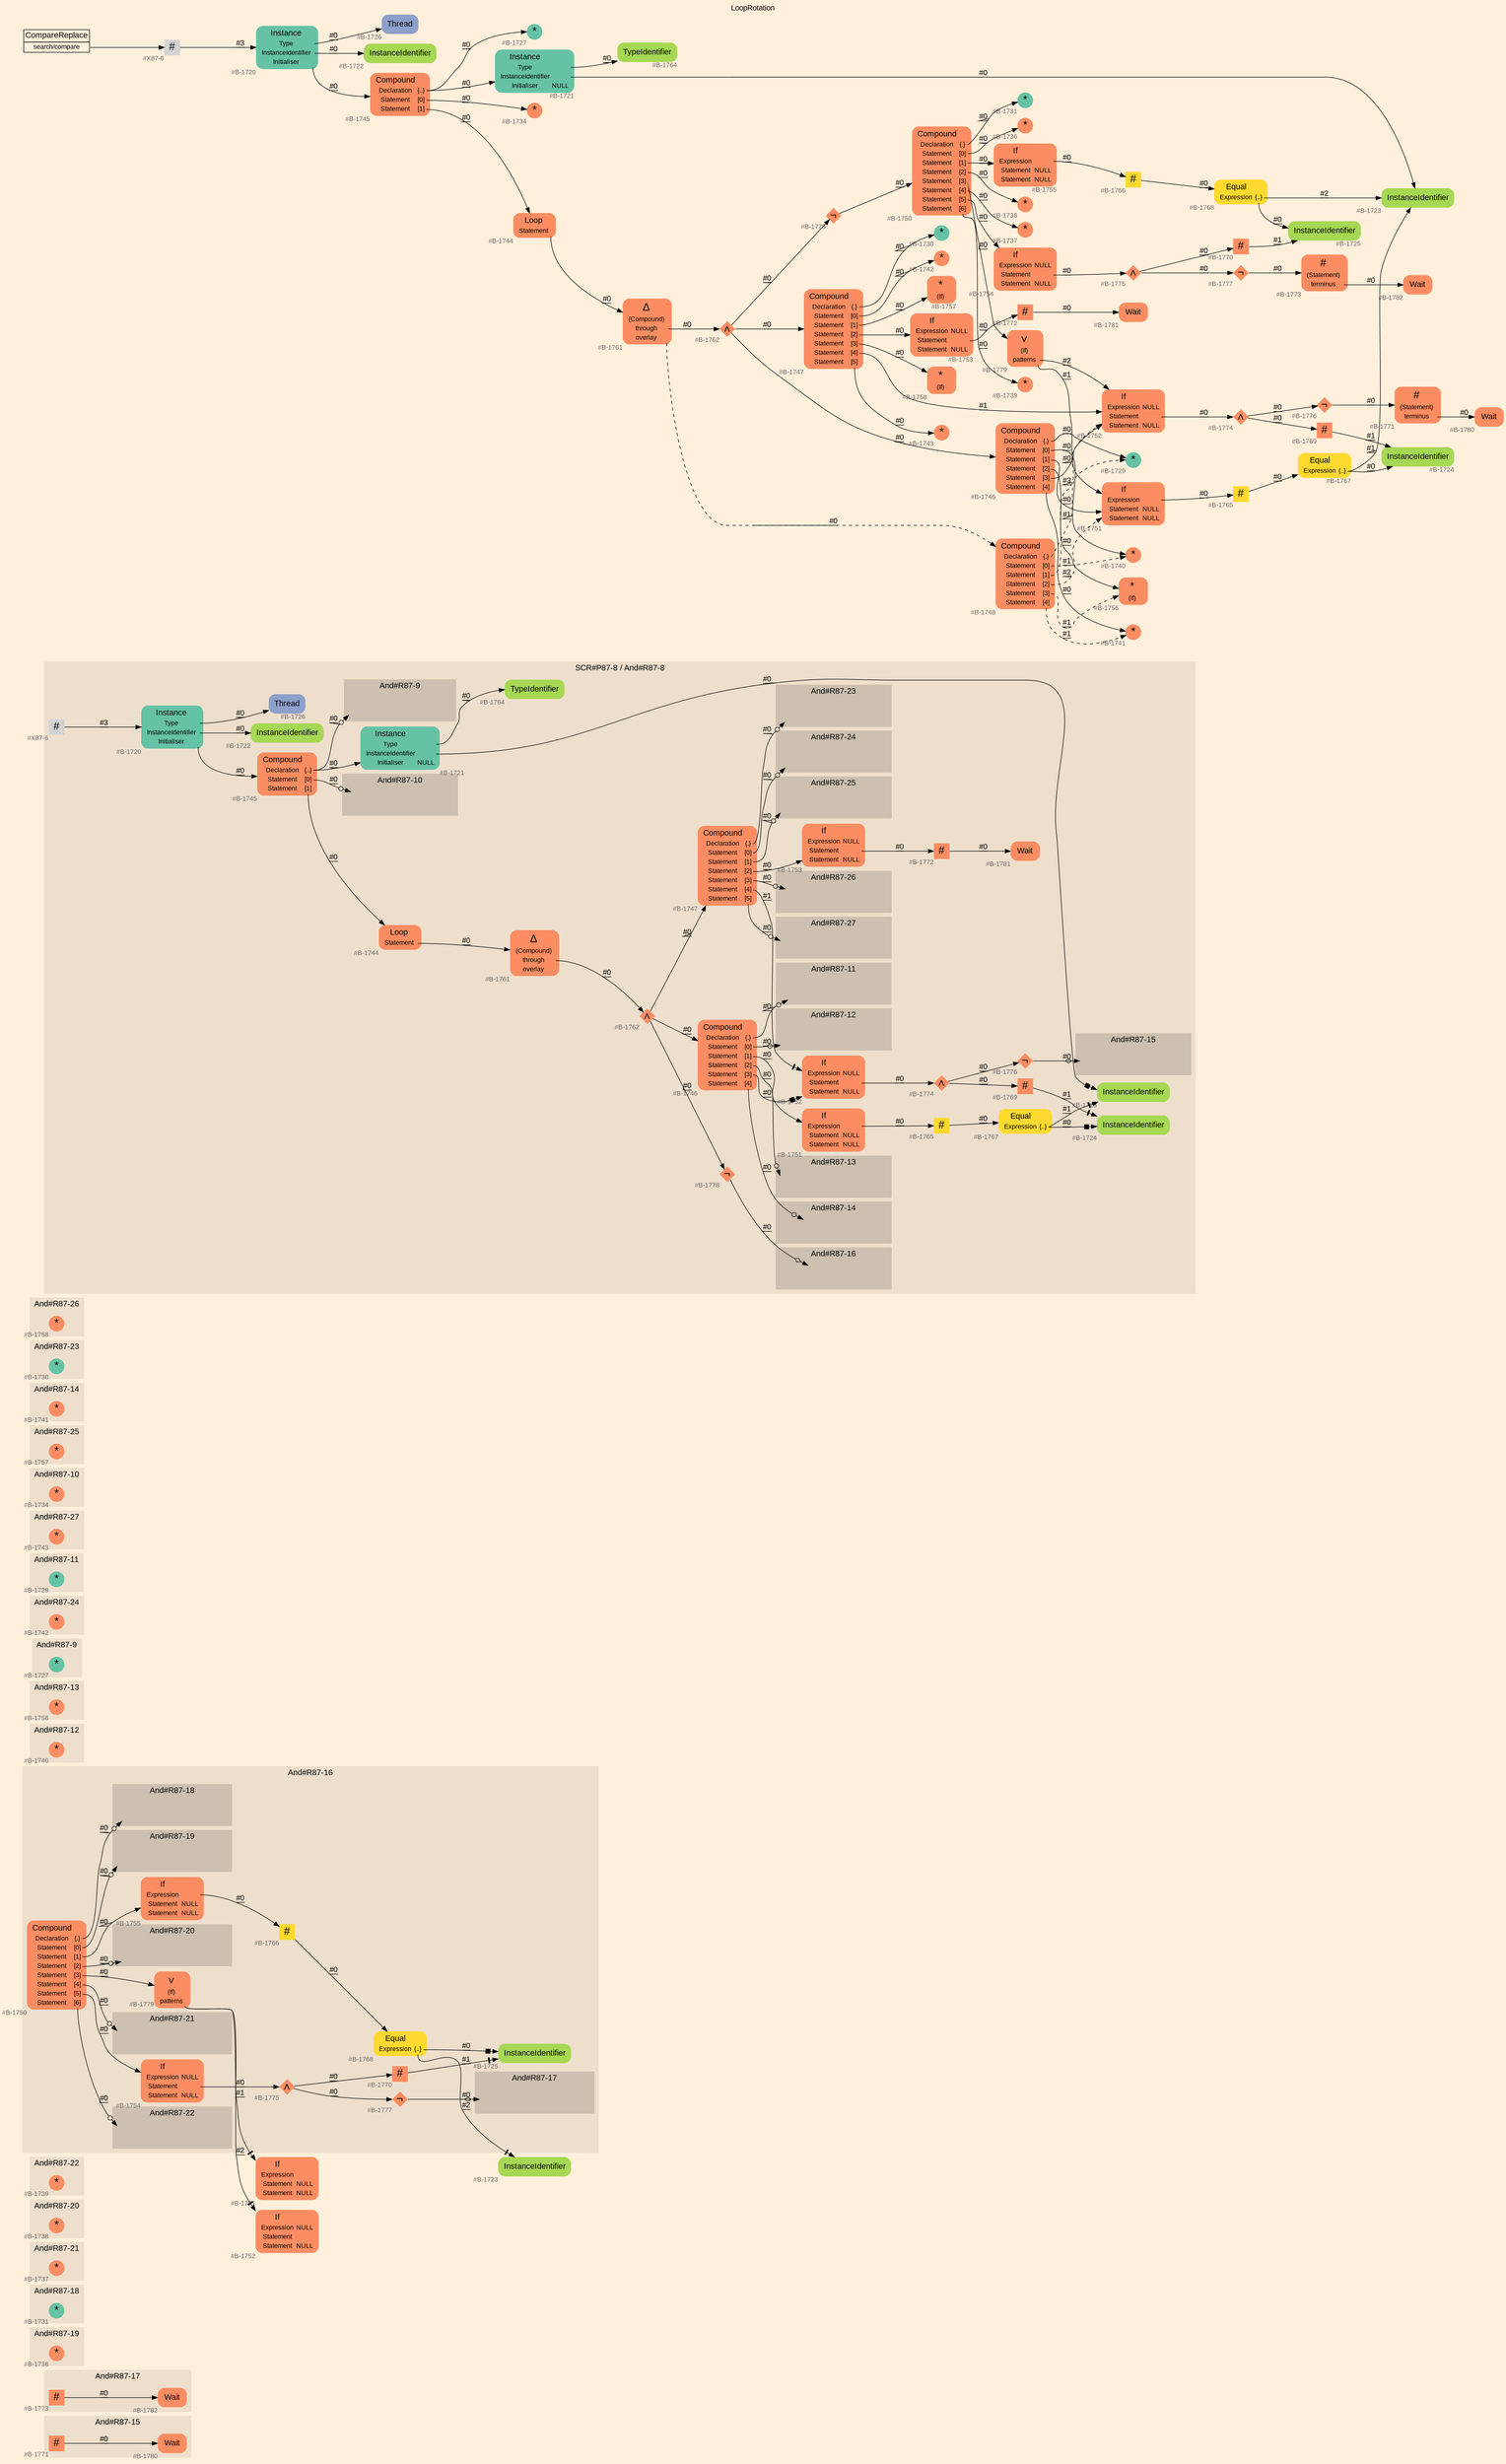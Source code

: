 digraph "LoopRotation" {
label = "LoopRotation"
labelloc = t
graph [
    rankdir = "LR"
    ranksep = 0.3
    bgcolor = antiquewhite1
    color = black
    fontcolor = black
    fontname = "Arial"
];
node [
    fontname = "Arial"
];
edge [
    fontname = "Arial"
];

// -------------------- figure And#R87-15 --------------------
// -------- region And#R87-15 ----------
subgraph "clusterAnd#R87-15" {
    label = "And#R87-15"
    style = "filled"
    color = antiquewhite2
    fontsize = "15"
    // -------- block And#R87-15/#B-1780 ----------
    "And#R87-15/#B-1780" [
        fillcolor = "/set28/2"
        xlabel = "#B-1780"
        fontsize = "12"
        fontcolor = grey40
        shape = "plaintext"
        label = <<TABLE BORDER="0" CELLBORDER="0" CELLSPACING="0">
         <TR><TD><FONT COLOR="black" POINT-SIZE="15">Wait</FONT></TD></TR>
        </TABLE>>
        style = "rounded,filled"
    ];
    
    // -------- block And#R87-15/#B-1771 ----------
    "And#R87-15/#B-1771" [
        fillcolor = "/set28/2"
        xlabel = "#B-1771"
        fontsize = "12"
        fontcolor = grey40
        shape = "square"
        label = <<FONT COLOR="black" POINT-SIZE="20">#</FONT>>
        style = "filled"
        penwidth = 0.0
        fixedsize = true
        width = 0.4
        height = 0.4
    ];
    
}

"And#R87-15/#B-1771" -> "And#R87-15/#B-1780" [
    label = "#0"
    decorate = true
    color = black
    fontcolor = black
];


// -------------------- figure And#R87-17 --------------------
// -------- region And#R87-17 ----------
subgraph "clusterAnd#R87-17" {
    label = "And#R87-17"
    style = "filled"
    color = antiquewhite2
    fontsize = "15"
    // -------- block And#R87-17/#B-1782 ----------
    "And#R87-17/#B-1782" [
        fillcolor = "/set28/2"
        xlabel = "#B-1782"
        fontsize = "12"
        fontcolor = grey40
        shape = "plaintext"
        label = <<TABLE BORDER="0" CELLBORDER="0" CELLSPACING="0">
         <TR><TD><FONT COLOR="black" POINT-SIZE="15">Wait</FONT></TD></TR>
        </TABLE>>
        style = "rounded,filled"
    ];
    
    // -------- block And#R87-17/#B-1773 ----------
    "And#R87-17/#B-1773" [
        fillcolor = "/set28/2"
        xlabel = "#B-1773"
        fontsize = "12"
        fontcolor = grey40
        shape = "square"
        label = <<FONT COLOR="black" POINT-SIZE="20">#</FONT>>
        style = "filled"
        penwidth = 0.0
        fixedsize = true
        width = 0.4
        height = 0.4
    ];
    
}

"And#R87-17/#B-1773" -> "And#R87-17/#B-1782" [
    label = "#0"
    decorate = true
    color = black
    fontcolor = black
];


// -------------------- figure And#R87-19 --------------------
// -------- region And#R87-19 ----------
subgraph "clusterAnd#R87-19" {
    label = "And#R87-19"
    style = "filled"
    color = antiquewhite2
    fontsize = "15"
    // -------- block And#R87-19/#B-1736 ----------
    "And#R87-19/#B-1736" [
        fillcolor = "/set28/2"
        xlabel = "#B-1736"
        fontsize = "12"
        fontcolor = grey40
        shape = "circle"
        label = <<FONT COLOR="black" POINT-SIZE="20">*</FONT>>
        style = "filled"
        penwidth = 0.0
        fixedsize = true
        width = 0.4
        height = 0.4
    ];
    
}


// -------------------- figure And#R87-18 --------------------
// -------- region And#R87-18 ----------
subgraph "clusterAnd#R87-18" {
    label = "And#R87-18"
    style = "filled"
    color = antiquewhite2
    fontsize = "15"
    // -------- block And#R87-18/#B-1731 ----------
    "And#R87-18/#B-1731" [
        fillcolor = "/set28/1"
        xlabel = "#B-1731"
        fontsize = "12"
        fontcolor = grey40
        shape = "circle"
        label = <<FONT COLOR="black" POINT-SIZE="20">*</FONT>>
        style = "filled"
        penwidth = 0.0
        fixedsize = true
        width = 0.4
        height = 0.4
    ];
    
}


// -------------------- figure And#R87-21 --------------------
// -------- region And#R87-21 ----------
subgraph "clusterAnd#R87-21" {
    label = "And#R87-21"
    style = "filled"
    color = antiquewhite2
    fontsize = "15"
    // -------- block And#R87-21/#B-1737 ----------
    "And#R87-21/#B-1737" [
        fillcolor = "/set28/2"
        xlabel = "#B-1737"
        fontsize = "12"
        fontcolor = grey40
        shape = "circle"
        label = <<FONT COLOR="black" POINT-SIZE="20">*</FONT>>
        style = "filled"
        penwidth = 0.0
        fixedsize = true
        width = 0.4
        height = 0.4
    ];
    
}


// -------------------- figure And#R87-20 --------------------
// -------- region And#R87-20 ----------
subgraph "clusterAnd#R87-20" {
    label = "And#R87-20"
    style = "filled"
    color = antiquewhite2
    fontsize = "15"
    // -------- block And#R87-20/#B-1738 ----------
    "And#R87-20/#B-1738" [
        fillcolor = "/set28/2"
        xlabel = "#B-1738"
        fontsize = "12"
        fontcolor = grey40
        shape = "circle"
        label = <<FONT COLOR="black" POINT-SIZE="20">*</FONT>>
        style = "filled"
        penwidth = 0.0
        fixedsize = true
        width = 0.4
        height = 0.4
    ];
    
}


// -------------------- figure And#R87-22 --------------------
// -------- region And#R87-22 ----------
subgraph "clusterAnd#R87-22" {
    label = "And#R87-22"
    style = "filled"
    color = antiquewhite2
    fontsize = "15"
    // -------- block And#R87-22/#B-1739 ----------
    "And#R87-22/#B-1739" [
        fillcolor = "/set28/2"
        xlabel = "#B-1739"
        fontsize = "12"
        fontcolor = grey40
        shape = "circle"
        label = <<FONT COLOR="black" POINT-SIZE="20">*</FONT>>
        style = "filled"
        penwidth = 0.0
        fixedsize = true
        width = 0.4
        height = 0.4
    ];
    
}


// -------------------- figure And#R87-16 --------------------
// -------- region And#R87-16 ----------
subgraph "clusterAnd#R87-16" {
    label = "And#R87-16"
    style = "filled"
    color = antiquewhite2
    fontsize = "15"
    // -------- block And#R87-16/#B-1766 ----------
    "And#R87-16/#B-1766" [
        fillcolor = "/set28/6"
        xlabel = "#B-1766"
        fontsize = "12"
        fontcolor = grey40
        shape = "square"
        label = <<FONT COLOR="black" POINT-SIZE="20">#</FONT>>
        style = "filled"
        penwidth = 0.0
        fixedsize = true
        width = 0.4
        height = 0.4
    ];
    
    // -------- block And#R87-16/#B-1775 ----------
    "And#R87-16/#B-1775" [
        fillcolor = "/set28/2"
        xlabel = "#B-1775"
        fontsize = "12"
        fontcolor = grey40
        shape = "diamond"
        label = <<FONT COLOR="black" POINT-SIZE="20">∧</FONT>>
        style = "filled"
        penwidth = 0.0
        fixedsize = true
        width = 0.4
        height = 0.4
    ];
    
    // -------- block And#R87-16/#B-1768 ----------
    "And#R87-16/#B-1768" [
        fillcolor = "/set28/6"
        xlabel = "#B-1768"
        fontsize = "12"
        fontcolor = grey40
        shape = "plaintext"
        label = <<TABLE BORDER="0" CELLBORDER="0" CELLSPACING="0">
         <TR><TD><FONT COLOR="black" POINT-SIZE="15">Equal</FONT></TD></TR>
         <TR><TD><FONT COLOR="black" POINT-SIZE="12">Expression</FONT></TD><TD PORT="port0"><FONT COLOR="black" POINT-SIZE="12">{..}</FONT></TD></TR>
        </TABLE>>
        style = "rounded,filled"
    ];
    
    // -------- block And#R87-16/#B-1754 ----------
    "And#R87-16/#B-1754" [
        fillcolor = "/set28/2"
        xlabel = "#B-1754"
        fontsize = "12"
        fontcolor = grey40
        shape = "plaintext"
        label = <<TABLE BORDER="0" CELLBORDER="0" CELLSPACING="0">
         <TR><TD><FONT COLOR="black" POINT-SIZE="15">If</FONT></TD></TR>
         <TR><TD><FONT COLOR="black" POINT-SIZE="12">Expression</FONT></TD><TD PORT="port0"><FONT COLOR="black" POINT-SIZE="12">NULL</FONT></TD></TR>
         <TR><TD><FONT COLOR="black" POINT-SIZE="12">Statement</FONT></TD><TD PORT="port1"></TD></TR>
         <TR><TD><FONT COLOR="black" POINT-SIZE="12">Statement</FONT></TD><TD PORT="port2"><FONT COLOR="black" POINT-SIZE="12">NULL</FONT></TD></TR>
        </TABLE>>
        style = "rounded,filled"
    ];
    
    // -------- block And#R87-16/#B-1779 ----------
    "And#R87-16/#B-1779" [
        fillcolor = "/set28/2"
        xlabel = "#B-1779"
        fontsize = "12"
        fontcolor = grey40
        shape = "plaintext"
        label = <<TABLE BORDER="0" CELLBORDER="0" CELLSPACING="0">
         <TR><TD><FONT COLOR="black" POINT-SIZE="20">∨</FONT></TD></TR>
         <TR><TD><FONT COLOR="black" POINT-SIZE="12">(If)</FONT></TD><TD PORT="port0"></TD></TR>
         <TR><TD><FONT COLOR="black" POINT-SIZE="12">patterns</FONT></TD><TD PORT="port1"></TD></TR>
        </TABLE>>
        style = "rounded,filled"
    ];
    
    // -------- block And#R87-16/#B-1777 ----------
    "And#R87-16/#B-1777" [
        fillcolor = "/set28/2"
        xlabel = "#B-1777"
        fontsize = "12"
        fontcolor = grey40
        shape = "diamond"
        label = <<FONT COLOR="black" POINT-SIZE="20">¬</FONT>>
        style = "filled"
        penwidth = 0.0
        fixedsize = true
        width = 0.4
        height = 0.4
    ];
    
    // -------- block And#R87-16/#B-1750 ----------
    "And#R87-16/#B-1750" [
        fillcolor = "/set28/2"
        xlabel = "#B-1750"
        fontsize = "12"
        fontcolor = grey40
        shape = "plaintext"
        label = <<TABLE BORDER="0" CELLBORDER="0" CELLSPACING="0">
         <TR><TD><FONT COLOR="black" POINT-SIZE="15">Compound</FONT></TD></TR>
         <TR><TD><FONT COLOR="black" POINT-SIZE="12">Declaration</FONT></TD><TD PORT="port0"><FONT COLOR="black" POINT-SIZE="12">{.}</FONT></TD></TR>
         <TR><TD><FONT COLOR="black" POINT-SIZE="12">Statement</FONT></TD><TD PORT="port1"><FONT COLOR="black" POINT-SIZE="12">[0]</FONT></TD></TR>
         <TR><TD><FONT COLOR="black" POINT-SIZE="12">Statement</FONT></TD><TD PORT="port2"><FONT COLOR="black" POINT-SIZE="12">[1]</FONT></TD></TR>
         <TR><TD><FONT COLOR="black" POINT-SIZE="12">Statement</FONT></TD><TD PORT="port3"><FONT COLOR="black" POINT-SIZE="12">[2]</FONT></TD></TR>
         <TR><TD><FONT COLOR="black" POINT-SIZE="12">Statement</FONT></TD><TD PORT="port4"><FONT COLOR="black" POINT-SIZE="12">[3]</FONT></TD></TR>
         <TR><TD><FONT COLOR="black" POINT-SIZE="12">Statement</FONT></TD><TD PORT="port5"><FONT COLOR="black" POINT-SIZE="12">[4]</FONT></TD></TR>
         <TR><TD><FONT COLOR="black" POINT-SIZE="12">Statement</FONT></TD><TD PORT="port6"><FONT COLOR="black" POINT-SIZE="12">[5]</FONT></TD></TR>
         <TR><TD><FONT COLOR="black" POINT-SIZE="12">Statement</FONT></TD><TD PORT="port7"><FONT COLOR="black" POINT-SIZE="12">[6]</FONT></TD></TR>
        </TABLE>>
        style = "rounded,filled"
    ];
    
    // -------- block And#R87-16/#B-1725 ----------
    "And#R87-16/#B-1725" [
        fillcolor = "/set28/5"
        xlabel = "#B-1725"
        fontsize = "12"
        fontcolor = grey40
        shape = "plaintext"
        label = <<TABLE BORDER="0" CELLBORDER="0" CELLSPACING="0">
         <TR><TD><FONT COLOR="black" POINT-SIZE="15">InstanceIdentifier</FONT></TD></TR>
        </TABLE>>
        style = "rounded,filled"
    ];
    
    // -------- block And#R87-16/#B-1770 ----------
    "And#R87-16/#B-1770" [
        fillcolor = "/set28/2"
        xlabel = "#B-1770"
        fontsize = "12"
        fontcolor = grey40
        shape = "square"
        label = <<FONT COLOR="black" POINT-SIZE="20">#</FONT>>
        style = "filled"
        penwidth = 0.0
        fixedsize = true
        width = 0.4
        height = 0.4
    ];
    
    // -------- block And#R87-16/#B-1755 ----------
    "And#R87-16/#B-1755" [
        fillcolor = "/set28/2"
        xlabel = "#B-1755"
        fontsize = "12"
        fontcolor = grey40
        shape = "plaintext"
        label = <<TABLE BORDER="0" CELLBORDER="0" CELLSPACING="0">
         <TR><TD><FONT COLOR="black" POINT-SIZE="15">If</FONT></TD></TR>
         <TR><TD><FONT COLOR="black" POINT-SIZE="12">Expression</FONT></TD><TD PORT="port0"></TD></TR>
         <TR><TD><FONT COLOR="black" POINT-SIZE="12">Statement</FONT></TD><TD PORT="port1"><FONT COLOR="black" POINT-SIZE="12">NULL</FONT></TD></TR>
         <TR><TD><FONT COLOR="black" POINT-SIZE="12">Statement</FONT></TD><TD PORT="port2"><FONT COLOR="black" POINT-SIZE="12">NULL</FONT></TD></TR>
        </TABLE>>
        style = "rounded,filled"
    ];
    
    // -------- region And#R87-16/And#R87-17 ----------
    subgraph "clusterAnd#R87-16/And#R87-17" {
        label = "And#R87-17"
        style = "filled"
        color = antiquewhite3
        fontsize = "15"
        // -------- block And#R87-16/And#R87-17/#B-1773 ----------
        "And#R87-16/And#R87-17/#B-1773" [
            fillcolor = "/set28/2"
            xlabel = "#B-1773"
            fontsize = "12"
            fontcolor = grey40
            shape = "none"
            style = "invisible"
        ];
        
    }
    
    // -------- region And#R87-16/And#R87-18 ----------
    subgraph "clusterAnd#R87-16/And#R87-18" {
        label = "And#R87-18"
        style = "filled"
        color = antiquewhite3
        fontsize = "15"
        // -------- block And#R87-16/And#R87-18/#B-1731 ----------
        "And#R87-16/And#R87-18/#B-1731" [
            fillcolor = "/set28/1"
            xlabel = "#B-1731"
            fontsize = "12"
            fontcolor = grey40
            shape = "none"
            style = "invisible"
        ];
        
    }
    
    // -------- region And#R87-16/And#R87-19 ----------
    subgraph "clusterAnd#R87-16/And#R87-19" {
        label = "And#R87-19"
        style = "filled"
        color = antiquewhite3
        fontsize = "15"
        // -------- block And#R87-16/And#R87-19/#B-1736 ----------
        "And#R87-16/And#R87-19/#B-1736" [
            fillcolor = "/set28/2"
            xlabel = "#B-1736"
            fontsize = "12"
            fontcolor = grey40
            shape = "none"
            style = "invisible"
        ];
        
    }
    
    // -------- region And#R87-16/And#R87-20 ----------
    subgraph "clusterAnd#R87-16/And#R87-20" {
        label = "And#R87-20"
        style = "filled"
        color = antiquewhite3
        fontsize = "15"
        // -------- block And#R87-16/And#R87-20/#B-1738 ----------
        "And#R87-16/And#R87-20/#B-1738" [
            fillcolor = "/set28/2"
            xlabel = "#B-1738"
            fontsize = "12"
            fontcolor = grey40
            shape = "none"
            style = "invisible"
        ];
        
    }
    
    // -------- region And#R87-16/And#R87-21 ----------
    subgraph "clusterAnd#R87-16/And#R87-21" {
        label = "And#R87-21"
        style = "filled"
        color = antiquewhite3
        fontsize = "15"
        // -------- block And#R87-16/And#R87-21/#B-1737 ----------
        "And#R87-16/And#R87-21/#B-1737" [
            fillcolor = "/set28/2"
            xlabel = "#B-1737"
            fontsize = "12"
            fontcolor = grey40
            shape = "none"
            style = "invisible"
        ];
        
    }
    
    // -------- region And#R87-16/And#R87-22 ----------
    subgraph "clusterAnd#R87-16/And#R87-22" {
        label = "And#R87-22"
        style = "filled"
        color = antiquewhite3
        fontsize = "15"
        // -------- block And#R87-16/And#R87-22/#B-1739 ----------
        "And#R87-16/And#R87-22/#B-1739" [
            fillcolor = "/set28/2"
            xlabel = "#B-1739"
            fontsize = "12"
            fontcolor = grey40
            shape = "none"
            style = "invisible"
        ];
        
    }
    
}

// -------- block And#R87-16/#B-1751 ----------
"And#R87-16/#B-1751" [
    fillcolor = "/set28/2"
    xlabel = "#B-1751"
    fontsize = "12"
    fontcolor = grey40
    shape = "plaintext"
    label = <<TABLE BORDER="0" CELLBORDER="0" CELLSPACING="0">
     <TR><TD><FONT COLOR="black" POINT-SIZE="15">If</FONT></TD></TR>
     <TR><TD><FONT COLOR="black" POINT-SIZE="12">Expression</FONT></TD><TD PORT="port0"></TD></TR>
     <TR><TD><FONT COLOR="black" POINT-SIZE="12">Statement</FONT></TD><TD PORT="port1"><FONT COLOR="black" POINT-SIZE="12">NULL</FONT></TD></TR>
     <TR><TD><FONT COLOR="black" POINT-SIZE="12">Statement</FONT></TD><TD PORT="port2"><FONT COLOR="black" POINT-SIZE="12">NULL</FONT></TD></TR>
    </TABLE>>
    style = "rounded,filled"
];

// -------- block And#R87-16/#B-1752 ----------
"And#R87-16/#B-1752" [
    fillcolor = "/set28/2"
    xlabel = "#B-1752"
    fontsize = "12"
    fontcolor = grey40
    shape = "plaintext"
    label = <<TABLE BORDER="0" CELLBORDER="0" CELLSPACING="0">
     <TR><TD><FONT COLOR="black" POINT-SIZE="15">If</FONT></TD></TR>
     <TR><TD><FONT COLOR="black" POINT-SIZE="12">Expression</FONT></TD><TD PORT="port0"><FONT COLOR="black" POINT-SIZE="12">NULL</FONT></TD></TR>
     <TR><TD><FONT COLOR="black" POINT-SIZE="12">Statement</FONT></TD><TD PORT="port1"></TD></TR>
     <TR><TD><FONT COLOR="black" POINT-SIZE="12">Statement</FONT></TD><TD PORT="port2"><FONT COLOR="black" POINT-SIZE="12">NULL</FONT></TD></TR>
    </TABLE>>
    style = "rounded,filled"
];

// -------- block And#R87-16/#B-1723 ----------
"And#R87-16/#B-1723" [
    fillcolor = "/set28/5"
    xlabel = "#B-1723"
    fontsize = "12"
    fontcolor = grey40
    shape = "plaintext"
    label = <<TABLE BORDER="0" CELLBORDER="0" CELLSPACING="0">
     <TR><TD><FONT COLOR="black" POINT-SIZE="15">InstanceIdentifier</FONT></TD></TR>
    </TABLE>>
    style = "rounded,filled"
];

"And#R87-16/#B-1766" -> "And#R87-16/#B-1768" [
    label = "#0"
    decorate = true
    color = black
    fontcolor = black
];

"And#R87-16/#B-1775" -> "And#R87-16/#B-1770" [
    label = "#0"
    decorate = true
    color = black
    fontcolor = black
];

"And#R87-16/#B-1775" -> "And#R87-16/#B-1777" [
    label = "#0"
    decorate = true
    color = black
    fontcolor = black
];

"And#R87-16/#B-1768":port0 -> "And#R87-16/#B-1723" [
    arrowhead="normalnonetee"
    label = "#2"
    decorate = true
    color = black
    fontcolor = black
];

"And#R87-16/#B-1768":port0 -> "And#R87-16/#B-1725" [
    arrowhead="normalnonebox"
    label = "#0"
    decorate = true
    color = black
    fontcolor = black
];

"And#R87-16/#B-1754":port1 -> "And#R87-16/#B-1775" [
    label = "#0"
    decorate = true
    color = black
    fontcolor = black
];

"And#R87-16/#B-1779":port1 -> "And#R87-16/#B-1751" [
    arrowhead="normalnonetee"
    label = "#1"
    decorate = true
    color = black
    fontcolor = black
];

"And#R87-16/#B-1779":port1 -> "And#R87-16/#B-1752" [
    arrowhead="normalnonetee"
    label = "#2"
    decorate = true
    color = black
    fontcolor = black
];

"And#R87-16/#B-1777" -> "And#R87-16/And#R87-17/#B-1773" [
    arrowhead="normalnoneodiamond"
    label = "#0"
    decorate = true
    color = black
    fontcolor = black
];

"And#R87-16/#B-1750":port0 -> "And#R87-16/And#R87-18/#B-1731" [
    arrowhead="normalnoneodot"
    label = "#0"
    decorate = true
    color = black
    fontcolor = black
];

"And#R87-16/#B-1750":port1 -> "And#R87-16/And#R87-19/#B-1736" [
    arrowhead="normalnoneodot"
    label = "#0"
    decorate = true
    color = black
    fontcolor = black
];

"And#R87-16/#B-1750":port2 -> "And#R87-16/#B-1755" [
    label = "#0"
    decorate = true
    color = black
    fontcolor = black
];

"And#R87-16/#B-1750":port3 -> "And#R87-16/And#R87-20/#B-1738" [
    arrowhead="normalnoneodot"
    label = "#0"
    decorate = true
    color = black
    fontcolor = black
];

"And#R87-16/#B-1750":port4 -> "And#R87-16/#B-1779" [
    label = "#0"
    decorate = true
    color = black
    fontcolor = black
];

"And#R87-16/#B-1750":port5 -> "And#R87-16/And#R87-21/#B-1737" [
    arrowhead="normalnoneodot"
    label = "#0"
    decorate = true
    color = black
    fontcolor = black
];

"And#R87-16/#B-1750":port6 -> "And#R87-16/#B-1754" [
    label = "#0"
    decorate = true
    color = black
    fontcolor = black
];

"And#R87-16/#B-1750":port7 -> "And#R87-16/And#R87-22/#B-1739" [
    arrowhead="normalnoneodot"
    label = "#0"
    decorate = true
    color = black
    fontcolor = black
];

"And#R87-16/#B-1770" -> "And#R87-16/#B-1725" [
    arrowhead="normalnonetee"
    label = "#1"
    decorate = true
    color = black
    fontcolor = black
];

"And#R87-16/#B-1755":port0 -> "And#R87-16/#B-1766" [
    label = "#0"
    decorate = true
    color = black
    fontcolor = black
];


// -------------------- figure And#R87-12 --------------------
// -------- region And#R87-12 ----------
subgraph "clusterAnd#R87-12" {
    label = "And#R87-12"
    style = "filled"
    color = antiquewhite2
    fontsize = "15"
    // -------- block And#R87-12/#B-1740 ----------
    "And#R87-12/#B-1740" [
        fillcolor = "/set28/2"
        xlabel = "#B-1740"
        fontsize = "12"
        fontcolor = grey40
        shape = "circle"
        label = <<FONT COLOR="black" POINT-SIZE="20">*</FONT>>
        style = "filled"
        penwidth = 0.0
        fixedsize = true
        width = 0.4
        height = 0.4
    ];
    
}


// -------------------- figure And#R87-13 --------------------
// -------- region And#R87-13 ----------
subgraph "clusterAnd#R87-13" {
    label = "And#R87-13"
    style = "filled"
    color = antiquewhite2
    fontsize = "15"
    // -------- block And#R87-13/#B-1756 ----------
    "And#R87-13/#B-1756" [
        fillcolor = "/set28/2"
        xlabel = "#B-1756"
        fontsize = "12"
        fontcolor = grey40
        shape = "circle"
        label = <<FONT COLOR="black" POINT-SIZE="20">*</FONT>>
        style = "filled"
        penwidth = 0.0
        fixedsize = true
        width = 0.4
        height = 0.4
    ];
    
}


// -------------------- figure And#R87-9 --------------------
// -------- region And#R87-9 ----------
subgraph "clusterAnd#R87-9" {
    label = "And#R87-9"
    style = "filled"
    color = antiquewhite2
    fontsize = "15"
    // -------- block And#R87-9/#B-1727 ----------
    "And#R87-9/#B-1727" [
        fillcolor = "/set28/1"
        xlabel = "#B-1727"
        fontsize = "12"
        fontcolor = grey40
        shape = "circle"
        label = <<FONT COLOR="black" POINT-SIZE="20">*</FONT>>
        style = "filled"
        penwidth = 0.0
        fixedsize = true
        width = 0.4
        height = 0.4
    ];
    
}


// -------------------- figure And#R87-24 --------------------
// -------- region And#R87-24 ----------
subgraph "clusterAnd#R87-24" {
    label = "And#R87-24"
    style = "filled"
    color = antiquewhite2
    fontsize = "15"
    // -------- block And#R87-24/#B-1742 ----------
    "And#R87-24/#B-1742" [
        fillcolor = "/set28/2"
        xlabel = "#B-1742"
        fontsize = "12"
        fontcolor = grey40
        shape = "circle"
        label = <<FONT COLOR="black" POINT-SIZE="20">*</FONT>>
        style = "filled"
        penwidth = 0.0
        fixedsize = true
        width = 0.4
        height = 0.4
    ];
    
}


// -------------------- figure And#R87-11 --------------------
// -------- region And#R87-11 ----------
subgraph "clusterAnd#R87-11" {
    label = "And#R87-11"
    style = "filled"
    color = antiquewhite2
    fontsize = "15"
    // -------- block And#R87-11/#B-1729 ----------
    "And#R87-11/#B-1729" [
        fillcolor = "/set28/1"
        xlabel = "#B-1729"
        fontsize = "12"
        fontcolor = grey40
        shape = "circle"
        label = <<FONT COLOR="black" POINT-SIZE="20">*</FONT>>
        style = "filled"
        penwidth = 0.0
        fixedsize = true
        width = 0.4
        height = 0.4
    ];
    
}


// -------------------- figure And#R87-27 --------------------
// -------- region And#R87-27 ----------
subgraph "clusterAnd#R87-27" {
    label = "And#R87-27"
    style = "filled"
    color = antiquewhite2
    fontsize = "15"
    // -------- block And#R87-27/#B-1743 ----------
    "And#R87-27/#B-1743" [
        fillcolor = "/set28/2"
        xlabel = "#B-1743"
        fontsize = "12"
        fontcolor = grey40
        shape = "circle"
        label = <<FONT COLOR="black" POINT-SIZE="20">*</FONT>>
        style = "filled"
        penwidth = 0.0
        fixedsize = true
        width = 0.4
        height = 0.4
    ];
    
}


// -------------------- figure And#R87-10 --------------------
// -------- region And#R87-10 ----------
subgraph "clusterAnd#R87-10" {
    label = "And#R87-10"
    style = "filled"
    color = antiquewhite2
    fontsize = "15"
    // -------- block And#R87-10/#B-1734 ----------
    "And#R87-10/#B-1734" [
        fillcolor = "/set28/2"
        xlabel = "#B-1734"
        fontsize = "12"
        fontcolor = grey40
        shape = "circle"
        label = <<FONT COLOR="black" POINT-SIZE="20">*</FONT>>
        style = "filled"
        penwidth = 0.0
        fixedsize = true
        width = 0.4
        height = 0.4
    ];
    
}


// -------------------- figure And#R87-25 --------------------
// -------- region And#R87-25 ----------
subgraph "clusterAnd#R87-25" {
    label = "And#R87-25"
    style = "filled"
    color = antiquewhite2
    fontsize = "15"
    // -------- block And#R87-25/#B-1757 ----------
    "And#R87-25/#B-1757" [
        fillcolor = "/set28/2"
        xlabel = "#B-1757"
        fontsize = "12"
        fontcolor = grey40
        shape = "circle"
        label = <<FONT COLOR="black" POINT-SIZE="20">*</FONT>>
        style = "filled"
        penwidth = 0.0
        fixedsize = true
        width = 0.4
        height = 0.4
    ];
    
}


// -------------------- figure And#R87-14 --------------------
// -------- region And#R87-14 ----------
subgraph "clusterAnd#R87-14" {
    label = "And#R87-14"
    style = "filled"
    color = antiquewhite2
    fontsize = "15"
    // -------- block And#R87-14/#B-1741 ----------
    "And#R87-14/#B-1741" [
        fillcolor = "/set28/2"
        xlabel = "#B-1741"
        fontsize = "12"
        fontcolor = grey40
        shape = "circle"
        label = <<FONT COLOR="black" POINT-SIZE="20">*</FONT>>
        style = "filled"
        penwidth = 0.0
        fixedsize = true
        width = 0.4
        height = 0.4
    ];
    
}


// -------------------- figure And#R87-23 --------------------
// -------- region And#R87-23 ----------
subgraph "clusterAnd#R87-23" {
    label = "And#R87-23"
    style = "filled"
    color = antiquewhite2
    fontsize = "15"
    // -------- block And#R87-23/#B-1730 ----------
    "And#R87-23/#B-1730" [
        fillcolor = "/set28/1"
        xlabel = "#B-1730"
        fontsize = "12"
        fontcolor = grey40
        shape = "circle"
        label = <<FONT COLOR="black" POINT-SIZE="20">*</FONT>>
        style = "filled"
        penwidth = 0.0
        fixedsize = true
        width = 0.4
        height = 0.4
    ];
    
}


// -------------------- figure And#R87-26 --------------------
// -------- region And#R87-26 ----------
subgraph "clusterAnd#R87-26" {
    label = "And#R87-26"
    style = "filled"
    color = antiquewhite2
    fontsize = "15"
    // -------- block And#R87-26/#B-1758 ----------
    "And#R87-26/#B-1758" [
        fillcolor = "/set28/2"
        xlabel = "#B-1758"
        fontsize = "12"
        fontcolor = grey40
        shape = "circle"
        label = <<FONT COLOR="black" POINT-SIZE="20">*</FONT>>
        style = "filled"
        penwidth = 0.0
        fixedsize = true
        width = 0.4
        height = 0.4
    ];
    
}


// -------------------- figure And#R87-8 --------------------
// -------- region And#R87-8 ----------
subgraph "clusterAnd#R87-8" {
    label = "SCR#P87-8 / And#R87-8"
    style = "filled"
    color = antiquewhite2
    fontsize = "15"
    // -------- block And#R87-8/#B-1776 ----------
    "And#R87-8/#B-1776" [
        fillcolor = "/set28/2"
        xlabel = "#B-1776"
        fontsize = "12"
        fontcolor = grey40
        shape = "diamond"
        label = <<FONT COLOR="black" POINT-SIZE="20">¬</FONT>>
        style = "filled"
        penwidth = 0.0
        fixedsize = true
        width = 0.4
        height = 0.4
    ];
    
    // -------- block And#R87-8/#B-1762 ----------
    "And#R87-8/#B-1762" [
        fillcolor = "/set28/2"
        xlabel = "#B-1762"
        fontsize = "12"
        fontcolor = grey40
        shape = "diamond"
        label = <<FONT COLOR="black" POINT-SIZE="20">∧</FONT>>
        style = "filled"
        penwidth = 0.0
        fixedsize = true
        width = 0.4
        height = 0.4
    ];
    
    // -------- block And#R87-8/#B-1744 ----------
    "And#R87-8/#B-1744" [
        fillcolor = "/set28/2"
        xlabel = "#B-1744"
        fontsize = "12"
        fontcolor = grey40
        shape = "plaintext"
        label = <<TABLE BORDER="0" CELLBORDER="0" CELLSPACING="0">
         <TR><TD><FONT COLOR="black" POINT-SIZE="15">Loop</FONT></TD></TR>
         <TR><TD><FONT COLOR="black" POINT-SIZE="12">Statement</FONT></TD><TD PORT="port0"></TD></TR>
        </TABLE>>
        style = "rounded,filled"
    ];
    
    // -------- block And#R87-8/#B-1764 ----------
    "And#R87-8/#B-1764" [
        fillcolor = "/set28/5"
        xlabel = "#B-1764"
        fontsize = "12"
        fontcolor = grey40
        shape = "plaintext"
        label = <<TABLE BORDER="0" CELLBORDER="0" CELLSPACING="0">
         <TR><TD><FONT COLOR="black" POINT-SIZE="15">TypeIdentifier</FONT></TD></TR>
        </TABLE>>
        style = "rounded,filled"
    ];
    
    // -------- block And#R87-8/#B-1721 ----------
    "And#R87-8/#B-1721" [
        fillcolor = "/set28/1"
        xlabel = "#B-1721"
        fontsize = "12"
        fontcolor = grey40
        shape = "plaintext"
        label = <<TABLE BORDER="0" CELLBORDER="0" CELLSPACING="0">
         <TR><TD><FONT COLOR="black" POINT-SIZE="15">Instance</FONT></TD></TR>
         <TR><TD><FONT COLOR="black" POINT-SIZE="12">Type</FONT></TD><TD PORT="port0"></TD></TR>
         <TR><TD><FONT COLOR="black" POINT-SIZE="12">InstanceIdentifier</FONT></TD><TD PORT="port1"></TD></TR>
         <TR><TD><FONT COLOR="black" POINT-SIZE="12">Initialiser</FONT></TD><TD PORT="port2"><FONT COLOR="black" POINT-SIZE="12">NULL</FONT></TD></TR>
        </TABLE>>
        style = "rounded,filled"
    ];
    
    // -------- block And#R87-8/#X87-6 ----------
    "And#R87-8/#X87-6" [
        xlabel = "#X87-6"
        fontsize = "12"
        fontcolor = grey40
        shape = "square"
        label = <<FONT COLOR="black" POINT-SIZE="20">#</FONT>>
        style = "filled"
        penwidth = 0.0
        fixedsize = true
        width = 0.4
        height = 0.4
    ];
    
    // -------- block And#R87-8/#B-1774 ----------
    "And#R87-8/#B-1774" [
        fillcolor = "/set28/2"
        xlabel = "#B-1774"
        fontsize = "12"
        fontcolor = grey40
        shape = "diamond"
        label = <<FONT COLOR="black" POINT-SIZE="20">∧</FONT>>
        style = "filled"
        penwidth = 0.0
        fixedsize = true
        width = 0.4
        height = 0.4
    ];
    
    // -------- block And#R87-8/#B-1752 ----------
    "And#R87-8/#B-1752" [
        fillcolor = "/set28/2"
        xlabel = "#B-1752"
        fontsize = "12"
        fontcolor = grey40
        shape = "plaintext"
        label = <<TABLE BORDER="0" CELLBORDER="0" CELLSPACING="0">
         <TR><TD><FONT COLOR="black" POINT-SIZE="15">If</FONT></TD></TR>
         <TR><TD><FONT COLOR="black" POINT-SIZE="12">Expression</FONT></TD><TD PORT="port0"><FONT COLOR="black" POINT-SIZE="12">NULL</FONT></TD></TR>
         <TR><TD><FONT COLOR="black" POINT-SIZE="12">Statement</FONT></TD><TD PORT="port1"></TD></TR>
         <TR><TD><FONT COLOR="black" POINT-SIZE="12">Statement</FONT></TD><TD PORT="port2"><FONT COLOR="black" POINT-SIZE="12">NULL</FONT></TD></TR>
        </TABLE>>
        style = "rounded,filled"
    ];
    
    // -------- block And#R87-8/#B-1723 ----------
    "And#R87-8/#B-1723" [
        fillcolor = "/set28/5"
        xlabel = "#B-1723"
        fontsize = "12"
        fontcolor = grey40
        shape = "plaintext"
        label = <<TABLE BORDER="0" CELLBORDER="0" CELLSPACING="0">
         <TR><TD><FONT COLOR="black" POINT-SIZE="15">InstanceIdentifier</FONT></TD></TR>
        </TABLE>>
        style = "rounded,filled"
    ];
    
    // -------- block And#R87-8/#B-1751 ----------
    "And#R87-8/#B-1751" [
        fillcolor = "/set28/2"
        xlabel = "#B-1751"
        fontsize = "12"
        fontcolor = grey40
        shape = "plaintext"
        label = <<TABLE BORDER="0" CELLBORDER="0" CELLSPACING="0">
         <TR><TD><FONT COLOR="black" POINT-SIZE="15">If</FONT></TD></TR>
         <TR><TD><FONT COLOR="black" POINT-SIZE="12">Expression</FONT></TD><TD PORT="port0"></TD></TR>
         <TR><TD><FONT COLOR="black" POINT-SIZE="12">Statement</FONT></TD><TD PORT="port1"><FONT COLOR="black" POINT-SIZE="12">NULL</FONT></TD></TR>
         <TR><TD><FONT COLOR="black" POINT-SIZE="12">Statement</FONT></TD><TD PORT="port2"><FONT COLOR="black" POINT-SIZE="12">NULL</FONT></TD></TR>
        </TABLE>>
        style = "rounded,filled"
    ];
    
    // -------- block And#R87-8/#B-1724 ----------
    "And#R87-8/#B-1724" [
        fillcolor = "/set28/5"
        xlabel = "#B-1724"
        fontsize = "12"
        fontcolor = grey40
        shape = "plaintext"
        label = <<TABLE BORDER="0" CELLBORDER="0" CELLSPACING="0">
         <TR><TD><FONT COLOR="black" POINT-SIZE="15">InstanceIdentifier</FONT></TD></TR>
        </TABLE>>
        style = "rounded,filled"
    ];
    
    // -------- block And#R87-8/#B-1720 ----------
    "And#R87-8/#B-1720" [
        fillcolor = "/set28/1"
        xlabel = "#B-1720"
        fontsize = "12"
        fontcolor = grey40
        shape = "plaintext"
        label = <<TABLE BORDER="0" CELLBORDER="0" CELLSPACING="0">
         <TR><TD><FONT COLOR="black" POINT-SIZE="15">Instance</FONT></TD></TR>
         <TR><TD><FONT COLOR="black" POINT-SIZE="12">Type</FONT></TD><TD PORT="port0"></TD></TR>
         <TR><TD><FONT COLOR="black" POINT-SIZE="12">InstanceIdentifier</FONT></TD><TD PORT="port1"></TD></TR>
         <TR><TD><FONT COLOR="black" POINT-SIZE="12">Initialiser</FONT></TD><TD PORT="port2"></TD></TR>
        </TABLE>>
        style = "rounded,filled"
    ];
    
    // -------- block And#R87-8/#B-1778 ----------
    "And#R87-8/#B-1778" [
        fillcolor = "/set28/2"
        xlabel = "#B-1778"
        fontsize = "12"
        fontcolor = grey40
        shape = "diamond"
        label = <<FONT COLOR="black" POINT-SIZE="20">¬</FONT>>
        style = "filled"
        penwidth = 0.0
        fixedsize = true
        width = 0.4
        height = 0.4
    ];
    
    // -------- block And#R87-8/#B-1722 ----------
    "And#R87-8/#B-1722" [
        fillcolor = "/set28/5"
        xlabel = "#B-1722"
        fontsize = "12"
        fontcolor = grey40
        shape = "plaintext"
        label = <<TABLE BORDER="0" CELLBORDER="0" CELLSPACING="0">
         <TR><TD><FONT COLOR="black" POINT-SIZE="15">InstanceIdentifier</FONT></TD></TR>
        </TABLE>>
        style = "rounded,filled"
    ];
    
    // -------- block And#R87-8/#B-1765 ----------
    "And#R87-8/#B-1765" [
        fillcolor = "/set28/6"
        xlabel = "#B-1765"
        fontsize = "12"
        fontcolor = grey40
        shape = "square"
        label = <<FONT COLOR="black" POINT-SIZE="20">#</FONT>>
        style = "filled"
        penwidth = 0.0
        fixedsize = true
        width = 0.4
        height = 0.4
    ];
    
    // -------- block And#R87-8/#B-1747 ----------
    "And#R87-8/#B-1747" [
        fillcolor = "/set28/2"
        xlabel = "#B-1747"
        fontsize = "12"
        fontcolor = grey40
        shape = "plaintext"
        label = <<TABLE BORDER="0" CELLBORDER="0" CELLSPACING="0">
         <TR><TD><FONT COLOR="black" POINT-SIZE="15">Compound</FONT></TD></TR>
         <TR><TD><FONT COLOR="black" POINT-SIZE="12">Declaration</FONT></TD><TD PORT="port0"><FONT COLOR="black" POINT-SIZE="12">{.}</FONT></TD></TR>
         <TR><TD><FONT COLOR="black" POINT-SIZE="12">Statement</FONT></TD><TD PORT="port1"><FONT COLOR="black" POINT-SIZE="12">[0]</FONT></TD></TR>
         <TR><TD><FONT COLOR="black" POINT-SIZE="12">Statement</FONT></TD><TD PORT="port2"><FONT COLOR="black" POINT-SIZE="12">[1]</FONT></TD></TR>
         <TR><TD><FONT COLOR="black" POINT-SIZE="12">Statement</FONT></TD><TD PORT="port3"><FONT COLOR="black" POINT-SIZE="12">[2]</FONT></TD></TR>
         <TR><TD><FONT COLOR="black" POINT-SIZE="12">Statement</FONT></TD><TD PORT="port4"><FONT COLOR="black" POINT-SIZE="12">[3]</FONT></TD></TR>
         <TR><TD><FONT COLOR="black" POINT-SIZE="12">Statement</FONT></TD><TD PORT="port5"><FONT COLOR="black" POINT-SIZE="12">[4]</FONT></TD></TR>
         <TR><TD><FONT COLOR="black" POINT-SIZE="12">Statement</FONT></TD><TD PORT="port6"><FONT COLOR="black" POINT-SIZE="12">[5]</FONT></TD></TR>
        </TABLE>>
        style = "rounded,filled"
    ];
    
    // -------- block And#R87-8/#B-1726 ----------
    "And#R87-8/#B-1726" [
        fillcolor = "/set28/3"
        xlabel = "#B-1726"
        fontsize = "12"
        fontcolor = grey40
        shape = "plaintext"
        label = <<TABLE BORDER="0" CELLBORDER="0" CELLSPACING="0">
         <TR><TD><FONT COLOR="black" POINT-SIZE="15">Thread</FONT></TD></TR>
        </TABLE>>
        style = "rounded,filled"
    ];
    
    // -------- block And#R87-8/#B-1753 ----------
    "And#R87-8/#B-1753" [
        fillcolor = "/set28/2"
        xlabel = "#B-1753"
        fontsize = "12"
        fontcolor = grey40
        shape = "plaintext"
        label = <<TABLE BORDER="0" CELLBORDER="0" CELLSPACING="0">
         <TR><TD><FONT COLOR="black" POINT-SIZE="15">If</FONT></TD></TR>
         <TR><TD><FONT COLOR="black" POINT-SIZE="12">Expression</FONT></TD><TD PORT="port0"><FONT COLOR="black" POINT-SIZE="12">NULL</FONT></TD></TR>
         <TR><TD><FONT COLOR="black" POINT-SIZE="12">Statement</FONT></TD><TD PORT="port1"></TD></TR>
         <TR><TD><FONT COLOR="black" POINT-SIZE="12">Statement</FONT></TD><TD PORT="port2"><FONT COLOR="black" POINT-SIZE="12">NULL</FONT></TD></TR>
        </TABLE>>
        style = "rounded,filled"
    ];
    
    // -------- block And#R87-8/#B-1781 ----------
    "And#R87-8/#B-1781" [
        fillcolor = "/set28/2"
        xlabel = "#B-1781"
        fontsize = "12"
        fontcolor = grey40
        shape = "plaintext"
        label = <<TABLE BORDER="0" CELLBORDER="0" CELLSPACING="0">
         <TR><TD><FONT COLOR="black" POINT-SIZE="15">Wait</FONT></TD></TR>
        </TABLE>>
        style = "rounded,filled"
    ];
    
    // -------- block And#R87-8/#B-1767 ----------
    "And#R87-8/#B-1767" [
        fillcolor = "/set28/6"
        xlabel = "#B-1767"
        fontsize = "12"
        fontcolor = grey40
        shape = "plaintext"
        label = <<TABLE BORDER="0" CELLBORDER="0" CELLSPACING="0">
         <TR><TD><FONT COLOR="black" POINT-SIZE="15">Equal</FONT></TD></TR>
         <TR><TD><FONT COLOR="black" POINT-SIZE="12">Expression</FONT></TD><TD PORT="port0"><FONT COLOR="black" POINT-SIZE="12">{..}</FONT></TD></TR>
        </TABLE>>
        style = "rounded,filled"
    ];
    
    // -------- block And#R87-8/#B-1769 ----------
    "And#R87-8/#B-1769" [
        fillcolor = "/set28/2"
        xlabel = "#B-1769"
        fontsize = "12"
        fontcolor = grey40
        shape = "square"
        label = <<FONT COLOR="black" POINT-SIZE="20">#</FONT>>
        style = "filled"
        penwidth = 0.0
        fixedsize = true
        width = 0.4
        height = 0.4
    ];
    
    // -------- block And#R87-8/#B-1772 ----------
    "And#R87-8/#B-1772" [
        fillcolor = "/set28/2"
        xlabel = "#B-1772"
        fontsize = "12"
        fontcolor = grey40
        shape = "square"
        label = <<FONT COLOR="black" POINT-SIZE="20">#</FONT>>
        style = "filled"
        penwidth = 0.0
        fixedsize = true
        width = 0.4
        height = 0.4
    ];
    
    // -------- block And#R87-8/#B-1761 ----------
    "And#R87-8/#B-1761" [
        fillcolor = "/set28/2"
        xlabel = "#B-1761"
        fontsize = "12"
        fontcolor = grey40
        shape = "plaintext"
        label = <<TABLE BORDER="0" CELLBORDER="0" CELLSPACING="0">
         <TR><TD><FONT COLOR="black" POINT-SIZE="20">Δ</FONT></TD></TR>
         <TR><TD><FONT COLOR="black" POINT-SIZE="12">(Compound)</FONT></TD><TD PORT="port0"></TD></TR>
         <TR><TD><FONT COLOR="black" POINT-SIZE="12">through</FONT></TD><TD PORT="port1"></TD></TR>
         <TR><TD><FONT COLOR="black" POINT-SIZE="12">overlay</FONT></TD><TD PORT="port2"></TD></TR>
        </TABLE>>
        style = "rounded,filled"
    ];
    
    // -------- block And#R87-8/#B-1745 ----------
    "And#R87-8/#B-1745" [
        fillcolor = "/set28/2"
        xlabel = "#B-1745"
        fontsize = "12"
        fontcolor = grey40
        shape = "plaintext"
        label = <<TABLE BORDER="0" CELLBORDER="0" CELLSPACING="0">
         <TR><TD><FONT COLOR="black" POINT-SIZE="15">Compound</FONT></TD></TR>
         <TR><TD><FONT COLOR="black" POINT-SIZE="12">Declaration</FONT></TD><TD PORT="port0"><FONT COLOR="black" POINT-SIZE="12">{..}</FONT></TD></TR>
         <TR><TD><FONT COLOR="black" POINT-SIZE="12">Statement</FONT></TD><TD PORT="port1"><FONT COLOR="black" POINT-SIZE="12">[0]</FONT></TD></TR>
         <TR><TD><FONT COLOR="black" POINT-SIZE="12">Statement</FONT></TD><TD PORT="port2"><FONT COLOR="black" POINT-SIZE="12">[1]</FONT></TD></TR>
        </TABLE>>
        style = "rounded,filled"
    ];
    
    // -------- block And#R87-8/#B-1746 ----------
    "And#R87-8/#B-1746" [
        fillcolor = "/set28/2"
        xlabel = "#B-1746"
        fontsize = "12"
        fontcolor = grey40
        shape = "plaintext"
        label = <<TABLE BORDER="0" CELLBORDER="0" CELLSPACING="0">
         <TR><TD><FONT COLOR="black" POINT-SIZE="15">Compound</FONT></TD></TR>
         <TR><TD><FONT COLOR="black" POINT-SIZE="12">Declaration</FONT></TD><TD PORT="port0"><FONT COLOR="black" POINT-SIZE="12">{.}</FONT></TD></TR>
         <TR><TD><FONT COLOR="black" POINT-SIZE="12">Statement</FONT></TD><TD PORT="port1"><FONT COLOR="black" POINT-SIZE="12">[0]</FONT></TD></TR>
         <TR><TD><FONT COLOR="black" POINT-SIZE="12">Statement</FONT></TD><TD PORT="port2"><FONT COLOR="black" POINT-SIZE="12">[1]</FONT></TD></TR>
         <TR><TD><FONT COLOR="black" POINT-SIZE="12">Statement</FONT></TD><TD PORT="port3"><FONT COLOR="black" POINT-SIZE="12">[2]</FONT></TD></TR>
         <TR><TD><FONT COLOR="black" POINT-SIZE="12">Statement</FONT></TD><TD PORT="port4"><FONT COLOR="black" POINT-SIZE="12">[3]</FONT></TD></TR>
         <TR><TD><FONT COLOR="black" POINT-SIZE="12">Statement</FONT></TD><TD PORT="port5"><FONT COLOR="black" POINT-SIZE="12">[4]</FONT></TD></TR>
        </TABLE>>
        style = "rounded,filled"
    ];
    
    // -------- region And#R87-8/And#R87-9 ----------
    subgraph "clusterAnd#R87-8/And#R87-9" {
        label = "And#R87-9"
        style = "filled"
        color = antiquewhite3
        fontsize = "15"
        // -------- block And#R87-8/And#R87-9/#B-1727 ----------
        "And#R87-8/And#R87-9/#B-1727" [
            fillcolor = "/set28/1"
            xlabel = "#B-1727"
            fontsize = "12"
            fontcolor = grey40
            shape = "none"
            style = "invisible"
        ];
        
    }
    
    // -------- region And#R87-8/And#R87-10 ----------
    subgraph "clusterAnd#R87-8/And#R87-10" {
        label = "And#R87-10"
        style = "filled"
        color = antiquewhite3
        fontsize = "15"
        // -------- block And#R87-8/And#R87-10/#B-1734 ----------
        "And#R87-8/And#R87-10/#B-1734" [
            fillcolor = "/set28/2"
            xlabel = "#B-1734"
            fontsize = "12"
            fontcolor = grey40
            shape = "none"
            style = "invisible"
        ];
        
    }
    
    // -------- region And#R87-8/And#R87-11 ----------
    subgraph "clusterAnd#R87-8/And#R87-11" {
        label = "And#R87-11"
        style = "filled"
        color = antiquewhite3
        fontsize = "15"
        // -------- block And#R87-8/And#R87-11/#B-1729 ----------
        "And#R87-8/And#R87-11/#B-1729" [
            fillcolor = "/set28/1"
            xlabel = "#B-1729"
            fontsize = "12"
            fontcolor = grey40
            shape = "none"
            style = "invisible"
        ];
        
    }
    
    // -------- region And#R87-8/And#R87-12 ----------
    subgraph "clusterAnd#R87-8/And#R87-12" {
        label = "And#R87-12"
        style = "filled"
        color = antiquewhite3
        fontsize = "15"
        // -------- block And#R87-8/And#R87-12/#B-1740 ----------
        "And#R87-8/And#R87-12/#B-1740" [
            fillcolor = "/set28/2"
            xlabel = "#B-1740"
            fontsize = "12"
            fontcolor = grey40
            shape = "none"
            style = "invisible"
        ];
        
    }
    
    // -------- region And#R87-8/And#R87-13 ----------
    subgraph "clusterAnd#R87-8/And#R87-13" {
        label = "And#R87-13"
        style = "filled"
        color = antiquewhite3
        fontsize = "15"
        // -------- block And#R87-8/And#R87-13/#B-1756 ----------
        "And#R87-8/And#R87-13/#B-1756" [
            fillcolor = "/set28/2"
            xlabel = "#B-1756"
            fontsize = "12"
            fontcolor = grey40
            shape = "none"
            style = "invisible"
        ];
        
    }
    
    // -------- region And#R87-8/And#R87-14 ----------
    subgraph "clusterAnd#R87-8/And#R87-14" {
        label = "And#R87-14"
        style = "filled"
        color = antiquewhite3
        fontsize = "15"
        // -------- block And#R87-8/And#R87-14/#B-1741 ----------
        "And#R87-8/And#R87-14/#B-1741" [
            fillcolor = "/set28/2"
            xlabel = "#B-1741"
            fontsize = "12"
            fontcolor = grey40
            shape = "none"
            style = "invisible"
        ];
        
    }
    
    // -------- region And#R87-8/And#R87-15 ----------
    subgraph "clusterAnd#R87-8/And#R87-15" {
        label = "And#R87-15"
        style = "filled"
        color = antiquewhite3
        fontsize = "15"
        // -------- block And#R87-8/And#R87-15/#B-1771 ----------
        "And#R87-8/And#R87-15/#B-1771" [
            fillcolor = "/set28/2"
            xlabel = "#B-1771"
            fontsize = "12"
            fontcolor = grey40
            shape = "none"
            style = "invisible"
        ];
        
    }
    
    // -------- region And#R87-8/And#R87-16 ----------
    subgraph "clusterAnd#R87-8/And#R87-16" {
        label = "And#R87-16"
        style = "filled"
        color = antiquewhite3
        fontsize = "15"
        // -------- block And#R87-8/And#R87-16/#B-1750 ----------
        "And#R87-8/And#R87-16/#B-1750" [
            fillcolor = "/set28/2"
            xlabel = "#B-1750"
            fontsize = "12"
            fontcolor = grey40
            shape = "none"
            style = "invisible"
        ];
        
    }
    
    // -------- region And#R87-8/And#R87-23 ----------
    subgraph "clusterAnd#R87-8/And#R87-23" {
        label = "And#R87-23"
        style = "filled"
        color = antiquewhite3
        fontsize = "15"
        // -------- block And#R87-8/And#R87-23/#B-1730 ----------
        "And#R87-8/And#R87-23/#B-1730" [
            fillcolor = "/set28/1"
            xlabel = "#B-1730"
            fontsize = "12"
            fontcolor = grey40
            shape = "none"
            style = "invisible"
        ];
        
    }
    
    // -------- region And#R87-8/And#R87-24 ----------
    subgraph "clusterAnd#R87-8/And#R87-24" {
        label = "And#R87-24"
        style = "filled"
        color = antiquewhite3
        fontsize = "15"
        // -------- block And#R87-8/And#R87-24/#B-1742 ----------
        "And#R87-8/And#R87-24/#B-1742" [
            fillcolor = "/set28/2"
            xlabel = "#B-1742"
            fontsize = "12"
            fontcolor = grey40
            shape = "none"
            style = "invisible"
        ];
        
    }
    
    // -------- region And#R87-8/And#R87-25 ----------
    subgraph "clusterAnd#R87-8/And#R87-25" {
        label = "And#R87-25"
        style = "filled"
        color = antiquewhite3
        fontsize = "15"
        // -------- block And#R87-8/And#R87-25/#B-1757 ----------
        "And#R87-8/And#R87-25/#B-1757" [
            fillcolor = "/set28/2"
            xlabel = "#B-1757"
            fontsize = "12"
            fontcolor = grey40
            shape = "none"
            style = "invisible"
        ];
        
    }
    
    // -------- region And#R87-8/And#R87-26 ----------
    subgraph "clusterAnd#R87-8/And#R87-26" {
        label = "And#R87-26"
        style = "filled"
        color = antiquewhite3
        fontsize = "15"
        // -------- block And#R87-8/And#R87-26/#B-1758 ----------
        "And#R87-8/And#R87-26/#B-1758" [
            fillcolor = "/set28/2"
            xlabel = "#B-1758"
            fontsize = "12"
            fontcolor = grey40
            shape = "none"
            style = "invisible"
        ];
        
    }
    
    // -------- region And#R87-8/And#R87-27 ----------
    subgraph "clusterAnd#R87-8/And#R87-27" {
        label = "And#R87-27"
        style = "filled"
        color = antiquewhite3
        fontsize = "15"
        // -------- block And#R87-8/And#R87-27/#B-1743 ----------
        "And#R87-8/And#R87-27/#B-1743" [
            fillcolor = "/set28/2"
            xlabel = "#B-1743"
            fontsize = "12"
            fontcolor = grey40
            shape = "none"
            style = "invisible"
        ];
        
    }
    
}

"And#R87-8/#B-1776" -> "And#R87-8/And#R87-15/#B-1771" [
    arrowhead="normalnoneodiamond"
    label = "#0"
    decorate = true
    color = black
    fontcolor = black
];

"And#R87-8/#B-1762" -> "And#R87-8/#B-1746" [
    label = "#0"
    decorate = true
    color = black
    fontcolor = black
];

"And#R87-8/#B-1762" -> "And#R87-8/#B-1747" [
    label = "#0"
    decorate = true
    color = black
    fontcolor = black
];

"And#R87-8/#B-1762" -> "And#R87-8/#B-1778" [
    label = "#0"
    decorate = true
    color = black
    fontcolor = black
];

"And#R87-8/#B-1744":port0 -> "And#R87-8/#B-1761" [
    label = "#0"
    decorate = true
    color = black
    fontcolor = black
];

"And#R87-8/#B-1721":port0 -> "And#R87-8/#B-1764" [
    label = "#0"
    decorate = true
    color = black
    fontcolor = black
];

"And#R87-8/#B-1721":port1 -> "And#R87-8/#B-1723" [
    arrowhead="normalnonebox"
    label = "#0"
    decorate = true
    color = black
    fontcolor = black
];

"And#R87-8/#X87-6" -> "And#R87-8/#B-1720" [
    label = "#3"
    decorate = true
    color = black
    fontcolor = black
];

"And#R87-8/#B-1774" -> "And#R87-8/#B-1769" [
    label = "#0"
    decorate = true
    color = black
    fontcolor = black
];

"And#R87-8/#B-1774" -> "And#R87-8/#B-1776" [
    label = "#0"
    decorate = true
    color = black
    fontcolor = black
];

"And#R87-8/#B-1752":port1 -> "And#R87-8/#B-1774" [
    label = "#0"
    decorate = true
    color = black
    fontcolor = black
];

"And#R87-8/#B-1751":port0 -> "And#R87-8/#B-1765" [
    label = "#0"
    decorate = true
    color = black
    fontcolor = black
];

"And#R87-8/#B-1720":port0 -> "And#R87-8/#B-1726" [
    label = "#0"
    decorate = true
    color = black
    fontcolor = black
];

"And#R87-8/#B-1720":port1 -> "And#R87-8/#B-1722" [
    label = "#0"
    decorate = true
    color = black
    fontcolor = black
];

"And#R87-8/#B-1720":port2 -> "And#R87-8/#B-1745" [
    label = "#0"
    decorate = true
    color = black
    fontcolor = black
];

"And#R87-8/#B-1778" -> "And#R87-8/And#R87-16/#B-1750" [
    arrowhead="normalnoneodiamond"
    label = "#0"
    decorate = true
    color = black
    fontcolor = black
];

"And#R87-8/#B-1765" -> "And#R87-8/#B-1767" [
    label = "#0"
    decorate = true
    color = black
    fontcolor = black
];

"And#R87-8/#B-1747":port0 -> "And#R87-8/And#R87-23/#B-1730" [
    arrowhead="normalnoneodot"
    label = "#0"
    decorate = true
    color = black
    fontcolor = black
];

"And#R87-8/#B-1747":port1 -> "And#R87-8/And#R87-24/#B-1742" [
    arrowhead="normalnoneodot"
    label = "#0"
    decorate = true
    color = black
    fontcolor = black
];

"And#R87-8/#B-1747":port2 -> "And#R87-8/And#R87-25/#B-1757" [
    arrowhead="normalnoneodot"
    label = "#0"
    decorate = true
    color = black
    fontcolor = black
];

"And#R87-8/#B-1747":port3 -> "And#R87-8/#B-1753" [
    label = "#0"
    decorate = true
    color = black
    fontcolor = black
];

"And#R87-8/#B-1747":port4 -> "And#R87-8/And#R87-26/#B-1758" [
    arrowhead="normalnoneodot"
    label = "#0"
    decorate = true
    color = black
    fontcolor = black
];

"And#R87-8/#B-1747":port5 -> "And#R87-8/#B-1752" [
    arrowhead="normalnonetee"
    label = "#1"
    decorate = true
    color = black
    fontcolor = black
];

"And#R87-8/#B-1747":port6 -> "And#R87-8/And#R87-27/#B-1743" [
    arrowhead="normalnoneodot"
    label = "#0"
    decorate = true
    color = black
    fontcolor = black
];

"And#R87-8/#B-1753":port1 -> "And#R87-8/#B-1772" [
    label = "#0"
    decorate = true
    color = black
    fontcolor = black
];

"And#R87-8/#B-1767":port0 -> "And#R87-8/#B-1723" [
    arrowhead="normalnonetee"
    label = "#1"
    decorate = true
    color = black
    fontcolor = black
];

"And#R87-8/#B-1767":port0 -> "And#R87-8/#B-1724" [
    arrowhead="normalnonebox"
    label = "#0"
    decorate = true
    color = black
    fontcolor = black
];

"And#R87-8/#B-1769" -> "And#R87-8/#B-1724" [
    arrowhead="normalnonetee"
    label = "#1"
    decorate = true
    color = black
    fontcolor = black
];

"And#R87-8/#B-1772" -> "And#R87-8/#B-1781" [
    label = "#0"
    decorate = true
    color = black
    fontcolor = black
];

"And#R87-8/#B-1761":port1 -> "And#R87-8/#B-1762" [
    label = "#0"
    decorate = true
    color = black
    fontcolor = black
];

"And#R87-8/#B-1745":port0 -> "And#R87-8/And#R87-9/#B-1727" [
    arrowhead="normalnoneodot"
    label = "#0"
    decorate = true
    color = black
    fontcolor = black
];

"And#R87-8/#B-1745":port0 -> "And#R87-8/#B-1721" [
    label = "#0"
    decorate = true
    color = black
    fontcolor = black
];

"And#R87-8/#B-1745":port1 -> "And#R87-8/And#R87-10/#B-1734" [
    arrowhead="normalnoneodot"
    label = "#0"
    decorate = true
    color = black
    fontcolor = black
];

"And#R87-8/#B-1745":port2 -> "And#R87-8/#B-1744" [
    label = "#0"
    decorate = true
    color = black
    fontcolor = black
];

"And#R87-8/#B-1746":port0 -> "And#R87-8/And#R87-11/#B-1729" [
    arrowhead="normalnoneodot"
    label = "#0"
    decorate = true
    color = black
    fontcolor = black
];

"And#R87-8/#B-1746":port1 -> "And#R87-8/And#R87-12/#B-1740" [
    arrowhead="normalnoneodot"
    label = "#0"
    decorate = true
    color = black
    fontcolor = black
];

"And#R87-8/#B-1746":port2 -> "And#R87-8/#B-1751" [
    label = "#0"
    decorate = true
    color = black
    fontcolor = black
];

"And#R87-8/#B-1746":port3 -> "And#R87-8/And#R87-13/#B-1756" [
    arrowhead="normalnoneodot"
    label = "#0"
    decorate = true
    color = black
    fontcolor = black
];

"And#R87-8/#B-1746":port4 -> "And#R87-8/#B-1752" [
    arrowhead="normalnonebox"
    label = "#0"
    decorate = true
    color = black
    fontcolor = black
];

"And#R87-8/#B-1746":port5 -> "And#R87-8/And#R87-14/#B-1741" [
    arrowhead="normalnoneodot"
    label = "#0"
    decorate = true
    color = black
    fontcolor = black
];


// -------------------- transformation figure --------------------
// -------- block CR#X87-7 ----------
"CR#X87-7" [
    fillcolor = antiquewhite1
    fontsize = "12"
    fontcolor = grey40
    shape = "plaintext"
    label = <<TABLE BORDER="0" CELLBORDER="1" CELLSPACING="0">
     <TR><TD><FONT COLOR="black" POINT-SIZE="15">CompareReplace</FONT></TD></TR>
     <TR><TD PORT="port0"><FONT COLOR="black" POINT-SIZE="12">search/compare</FONT></TD></TR>
    </TABLE>>
    style = "filled"
    color = black
];

// -------- block #X87-6 ----------
"#X87-6" [
    xlabel = "#X87-6"
    fontsize = "12"
    fontcolor = grey40
    shape = "square"
    label = <<FONT COLOR="black" POINT-SIZE="20">#</FONT>>
    style = "filled"
    penwidth = 0.0
    fixedsize = true
    width = 0.4
    height = 0.4
];

// -------- block #B-1720 ----------
"#B-1720" [
    fillcolor = "/set28/1"
    xlabel = "#B-1720"
    fontsize = "12"
    fontcolor = grey40
    shape = "plaintext"
    label = <<TABLE BORDER="0" CELLBORDER="0" CELLSPACING="0">
     <TR><TD><FONT COLOR="black" POINT-SIZE="15">Instance</FONT></TD></TR>
     <TR><TD><FONT COLOR="black" POINT-SIZE="12">Type</FONT></TD><TD PORT="port0"></TD></TR>
     <TR><TD><FONT COLOR="black" POINT-SIZE="12">InstanceIdentifier</FONT></TD><TD PORT="port1"></TD></TR>
     <TR><TD><FONT COLOR="black" POINT-SIZE="12">Initialiser</FONT></TD><TD PORT="port2"></TD></TR>
    </TABLE>>
    style = "rounded,filled"
];

// -------- block #B-1726 ----------
"#B-1726" [
    fillcolor = "/set28/3"
    xlabel = "#B-1726"
    fontsize = "12"
    fontcolor = grey40
    shape = "plaintext"
    label = <<TABLE BORDER="0" CELLBORDER="0" CELLSPACING="0">
     <TR><TD><FONT COLOR="black" POINT-SIZE="15">Thread</FONT></TD></TR>
    </TABLE>>
    style = "rounded,filled"
];

// -------- block #B-1722 ----------
"#B-1722" [
    fillcolor = "/set28/5"
    xlabel = "#B-1722"
    fontsize = "12"
    fontcolor = grey40
    shape = "plaintext"
    label = <<TABLE BORDER="0" CELLBORDER="0" CELLSPACING="0">
     <TR><TD><FONT COLOR="black" POINT-SIZE="15">InstanceIdentifier</FONT></TD></TR>
    </TABLE>>
    style = "rounded,filled"
];

// -------- block #B-1745 ----------
"#B-1745" [
    fillcolor = "/set28/2"
    xlabel = "#B-1745"
    fontsize = "12"
    fontcolor = grey40
    shape = "plaintext"
    label = <<TABLE BORDER="0" CELLBORDER="0" CELLSPACING="0">
     <TR><TD><FONT COLOR="black" POINT-SIZE="15">Compound</FONT></TD></TR>
     <TR><TD><FONT COLOR="black" POINT-SIZE="12">Declaration</FONT></TD><TD PORT="port0"><FONT COLOR="black" POINT-SIZE="12">{..}</FONT></TD></TR>
     <TR><TD><FONT COLOR="black" POINT-SIZE="12">Statement</FONT></TD><TD PORT="port1"><FONT COLOR="black" POINT-SIZE="12">[0]</FONT></TD></TR>
     <TR><TD><FONT COLOR="black" POINT-SIZE="12">Statement</FONT></TD><TD PORT="port2"><FONT COLOR="black" POINT-SIZE="12">[1]</FONT></TD></TR>
    </TABLE>>
    style = "rounded,filled"
];

// -------- block #B-1727 ----------
"#B-1727" [
    fillcolor = "/set28/1"
    xlabel = "#B-1727"
    fontsize = "12"
    fontcolor = grey40
    shape = "circle"
    label = <<FONT COLOR="black" POINT-SIZE="20">*</FONT>>
    style = "filled"
    penwidth = 0.0
    fixedsize = true
    width = 0.4
    height = 0.4
];

// -------- block #B-1721 ----------
"#B-1721" [
    fillcolor = "/set28/1"
    xlabel = "#B-1721"
    fontsize = "12"
    fontcolor = grey40
    shape = "plaintext"
    label = <<TABLE BORDER="0" CELLBORDER="0" CELLSPACING="0">
     <TR><TD><FONT COLOR="black" POINT-SIZE="15">Instance</FONT></TD></TR>
     <TR><TD><FONT COLOR="black" POINT-SIZE="12">Type</FONT></TD><TD PORT="port0"></TD></TR>
     <TR><TD><FONT COLOR="black" POINT-SIZE="12">InstanceIdentifier</FONT></TD><TD PORT="port1"></TD></TR>
     <TR><TD><FONT COLOR="black" POINT-SIZE="12">Initialiser</FONT></TD><TD PORT="port2"><FONT COLOR="black" POINT-SIZE="12">NULL</FONT></TD></TR>
    </TABLE>>
    style = "rounded,filled"
];

// -------- block #B-1764 ----------
"#B-1764" [
    fillcolor = "/set28/5"
    xlabel = "#B-1764"
    fontsize = "12"
    fontcolor = grey40
    shape = "plaintext"
    label = <<TABLE BORDER="0" CELLBORDER="0" CELLSPACING="0">
     <TR><TD><FONT COLOR="black" POINT-SIZE="15">TypeIdentifier</FONT></TD></TR>
    </TABLE>>
    style = "rounded,filled"
];

// -------- block #B-1723 ----------
"#B-1723" [
    fillcolor = "/set28/5"
    xlabel = "#B-1723"
    fontsize = "12"
    fontcolor = grey40
    shape = "plaintext"
    label = <<TABLE BORDER="0" CELLBORDER="0" CELLSPACING="0">
     <TR><TD><FONT COLOR="black" POINT-SIZE="15">InstanceIdentifier</FONT></TD></TR>
    </TABLE>>
    style = "rounded,filled"
];

// -------- block #B-1734 ----------
"#B-1734" [
    fillcolor = "/set28/2"
    xlabel = "#B-1734"
    fontsize = "12"
    fontcolor = grey40
    shape = "circle"
    label = <<FONT COLOR="black" POINT-SIZE="20">*</FONT>>
    style = "filled"
    penwidth = 0.0
    fixedsize = true
    width = 0.4
    height = 0.4
];

// -------- block #B-1744 ----------
"#B-1744" [
    fillcolor = "/set28/2"
    xlabel = "#B-1744"
    fontsize = "12"
    fontcolor = grey40
    shape = "plaintext"
    label = <<TABLE BORDER="0" CELLBORDER="0" CELLSPACING="0">
     <TR><TD><FONT COLOR="black" POINT-SIZE="15">Loop</FONT></TD></TR>
     <TR><TD><FONT COLOR="black" POINT-SIZE="12">Statement</FONT></TD><TD PORT="port0"></TD></TR>
    </TABLE>>
    style = "rounded,filled"
];

// -------- block #B-1761 ----------
"#B-1761" [
    fillcolor = "/set28/2"
    xlabel = "#B-1761"
    fontsize = "12"
    fontcolor = grey40
    shape = "plaintext"
    label = <<TABLE BORDER="0" CELLBORDER="0" CELLSPACING="0">
     <TR><TD><FONT COLOR="black" POINT-SIZE="20">Δ</FONT></TD></TR>
     <TR><TD><FONT COLOR="black" POINT-SIZE="12">(Compound)</FONT></TD><TD PORT="port0"></TD></TR>
     <TR><TD><FONT COLOR="black" POINT-SIZE="12">through</FONT></TD><TD PORT="port1"></TD></TR>
     <TR><TD><FONT COLOR="black" POINT-SIZE="12">overlay</FONT></TD><TD PORT="port2"></TD></TR>
    </TABLE>>
    style = "rounded,filled"
];

// -------- block #B-1762 ----------
"#B-1762" [
    fillcolor = "/set28/2"
    xlabel = "#B-1762"
    fontsize = "12"
    fontcolor = grey40
    shape = "diamond"
    label = <<FONT COLOR="black" POINT-SIZE="20">∧</FONT>>
    style = "filled"
    penwidth = 0.0
    fixedsize = true
    width = 0.4
    height = 0.4
];

// -------- block #B-1746 ----------
"#B-1746" [
    fillcolor = "/set28/2"
    xlabel = "#B-1746"
    fontsize = "12"
    fontcolor = grey40
    shape = "plaintext"
    label = <<TABLE BORDER="0" CELLBORDER="0" CELLSPACING="0">
     <TR><TD><FONT COLOR="black" POINT-SIZE="15">Compound</FONT></TD></TR>
     <TR><TD><FONT COLOR="black" POINT-SIZE="12">Declaration</FONT></TD><TD PORT="port0"><FONT COLOR="black" POINT-SIZE="12">{.}</FONT></TD></TR>
     <TR><TD><FONT COLOR="black" POINT-SIZE="12">Statement</FONT></TD><TD PORT="port1"><FONT COLOR="black" POINT-SIZE="12">[0]</FONT></TD></TR>
     <TR><TD><FONT COLOR="black" POINT-SIZE="12">Statement</FONT></TD><TD PORT="port2"><FONT COLOR="black" POINT-SIZE="12">[1]</FONT></TD></TR>
     <TR><TD><FONT COLOR="black" POINT-SIZE="12">Statement</FONT></TD><TD PORT="port3"><FONT COLOR="black" POINT-SIZE="12">[2]</FONT></TD></TR>
     <TR><TD><FONT COLOR="black" POINT-SIZE="12">Statement</FONT></TD><TD PORT="port4"><FONT COLOR="black" POINT-SIZE="12">[3]</FONT></TD></TR>
     <TR><TD><FONT COLOR="black" POINT-SIZE="12">Statement</FONT></TD><TD PORT="port5"><FONT COLOR="black" POINT-SIZE="12">[4]</FONT></TD></TR>
    </TABLE>>
    style = "rounded,filled"
];

// -------- block #B-1729 ----------
"#B-1729" [
    fillcolor = "/set28/1"
    xlabel = "#B-1729"
    fontsize = "12"
    fontcolor = grey40
    shape = "circle"
    label = <<FONT COLOR="black" POINT-SIZE="20">*</FONT>>
    style = "filled"
    penwidth = 0.0
    fixedsize = true
    width = 0.4
    height = 0.4
];

// -------- block #B-1740 ----------
"#B-1740" [
    fillcolor = "/set28/2"
    xlabel = "#B-1740"
    fontsize = "12"
    fontcolor = grey40
    shape = "circle"
    label = <<FONT COLOR="black" POINT-SIZE="20">*</FONT>>
    style = "filled"
    penwidth = 0.0
    fixedsize = true
    width = 0.4
    height = 0.4
];

// -------- block #B-1751 ----------
"#B-1751" [
    fillcolor = "/set28/2"
    xlabel = "#B-1751"
    fontsize = "12"
    fontcolor = grey40
    shape = "plaintext"
    label = <<TABLE BORDER="0" CELLBORDER="0" CELLSPACING="0">
     <TR><TD><FONT COLOR="black" POINT-SIZE="15">If</FONT></TD></TR>
     <TR><TD><FONT COLOR="black" POINT-SIZE="12">Expression</FONT></TD><TD PORT="port0"></TD></TR>
     <TR><TD><FONT COLOR="black" POINT-SIZE="12">Statement</FONT></TD><TD PORT="port1"><FONT COLOR="black" POINT-SIZE="12">NULL</FONT></TD></TR>
     <TR><TD><FONT COLOR="black" POINT-SIZE="12">Statement</FONT></TD><TD PORT="port2"><FONT COLOR="black" POINT-SIZE="12">NULL</FONT></TD></TR>
    </TABLE>>
    style = "rounded,filled"
];

// -------- block #B-1765 ----------
"#B-1765" [
    fillcolor = "/set28/6"
    xlabel = "#B-1765"
    fontsize = "12"
    fontcolor = grey40
    shape = "square"
    label = <<FONT COLOR="black" POINT-SIZE="20">#</FONT>>
    style = "filled"
    penwidth = 0.0
    fixedsize = true
    width = 0.4
    height = 0.4
];

// -------- block #B-1767 ----------
"#B-1767" [
    fillcolor = "/set28/6"
    xlabel = "#B-1767"
    fontsize = "12"
    fontcolor = grey40
    shape = "plaintext"
    label = <<TABLE BORDER="0" CELLBORDER="0" CELLSPACING="0">
     <TR><TD><FONT COLOR="black" POINT-SIZE="15">Equal</FONT></TD></TR>
     <TR><TD><FONT COLOR="black" POINT-SIZE="12">Expression</FONT></TD><TD PORT="port0"><FONT COLOR="black" POINT-SIZE="12">{..}</FONT></TD></TR>
    </TABLE>>
    style = "rounded,filled"
];

// -------- block #B-1724 ----------
"#B-1724" [
    fillcolor = "/set28/5"
    xlabel = "#B-1724"
    fontsize = "12"
    fontcolor = grey40
    shape = "plaintext"
    label = <<TABLE BORDER="0" CELLBORDER="0" CELLSPACING="0">
     <TR><TD><FONT COLOR="black" POINT-SIZE="15">InstanceIdentifier</FONT></TD></TR>
    </TABLE>>
    style = "rounded,filled"
];

// -------- block #B-1756 ----------
"#B-1756" [
    fillcolor = "/set28/2"
    xlabel = "#B-1756"
    fontsize = "12"
    fontcolor = grey40
    shape = "plaintext"
    label = <<TABLE BORDER="0" CELLBORDER="0" CELLSPACING="0">
     <TR><TD><FONT COLOR="black" POINT-SIZE="20">*</FONT></TD></TR>
     <TR><TD><FONT COLOR="black" POINT-SIZE="12">(If)</FONT></TD><TD PORT="port0"></TD></TR>
    </TABLE>>
    style = "rounded,filled"
];

// -------- block #B-1752 ----------
"#B-1752" [
    fillcolor = "/set28/2"
    xlabel = "#B-1752"
    fontsize = "12"
    fontcolor = grey40
    shape = "plaintext"
    label = <<TABLE BORDER="0" CELLBORDER="0" CELLSPACING="0">
     <TR><TD><FONT COLOR="black" POINT-SIZE="15">If</FONT></TD></TR>
     <TR><TD><FONT COLOR="black" POINT-SIZE="12">Expression</FONT></TD><TD PORT="port0"><FONT COLOR="black" POINT-SIZE="12">NULL</FONT></TD></TR>
     <TR><TD><FONT COLOR="black" POINT-SIZE="12">Statement</FONT></TD><TD PORT="port1"></TD></TR>
     <TR><TD><FONT COLOR="black" POINT-SIZE="12">Statement</FONT></TD><TD PORT="port2"><FONT COLOR="black" POINT-SIZE="12">NULL</FONT></TD></TR>
    </TABLE>>
    style = "rounded,filled"
];

// -------- block #B-1774 ----------
"#B-1774" [
    fillcolor = "/set28/2"
    xlabel = "#B-1774"
    fontsize = "12"
    fontcolor = grey40
    shape = "diamond"
    label = <<FONT COLOR="black" POINT-SIZE="20">∧</FONT>>
    style = "filled"
    penwidth = 0.0
    fixedsize = true
    width = 0.4
    height = 0.4
];

// -------- block #B-1769 ----------
"#B-1769" [
    fillcolor = "/set28/2"
    xlabel = "#B-1769"
    fontsize = "12"
    fontcolor = grey40
    shape = "square"
    label = <<FONT COLOR="black" POINT-SIZE="20">#</FONT>>
    style = "filled"
    penwidth = 0.0
    fixedsize = true
    width = 0.4
    height = 0.4
];

// -------- block #B-1776 ----------
"#B-1776" [
    fillcolor = "/set28/2"
    xlabel = "#B-1776"
    fontsize = "12"
    fontcolor = grey40
    shape = "diamond"
    label = <<FONT COLOR="black" POINT-SIZE="20">¬</FONT>>
    style = "filled"
    penwidth = 0.0
    fixedsize = true
    width = 0.4
    height = 0.4
];

// -------- block #B-1771 ----------
"#B-1771" [
    fillcolor = "/set28/2"
    xlabel = "#B-1771"
    fontsize = "12"
    fontcolor = grey40
    shape = "plaintext"
    label = <<TABLE BORDER="0" CELLBORDER="0" CELLSPACING="0">
     <TR><TD><FONT COLOR="black" POINT-SIZE="20">#</FONT></TD></TR>
     <TR><TD><FONT COLOR="black" POINT-SIZE="12">(Statement)</FONT></TD><TD PORT="port0"></TD></TR>
     <TR><TD><FONT COLOR="black" POINT-SIZE="12">terminus</FONT></TD><TD PORT="port1"></TD></TR>
    </TABLE>>
    style = "rounded,filled"
];

// -------- block #B-1780 ----------
"#B-1780" [
    fillcolor = "/set28/2"
    xlabel = "#B-1780"
    fontsize = "12"
    fontcolor = grey40
    shape = "plaintext"
    label = <<TABLE BORDER="0" CELLBORDER="0" CELLSPACING="0">
     <TR><TD><FONT COLOR="black" POINT-SIZE="15">Wait</FONT></TD></TR>
    </TABLE>>
    style = "rounded,filled"
];

// -------- block #B-1741 ----------
"#B-1741" [
    fillcolor = "/set28/2"
    xlabel = "#B-1741"
    fontsize = "12"
    fontcolor = grey40
    shape = "circle"
    label = <<FONT COLOR="black" POINT-SIZE="20">*</FONT>>
    style = "filled"
    penwidth = 0.0
    fixedsize = true
    width = 0.4
    height = 0.4
];

// -------- block #B-1747 ----------
"#B-1747" [
    fillcolor = "/set28/2"
    xlabel = "#B-1747"
    fontsize = "12"
    fontcolor = grey40
    shape = "plaintext"
    label = <<TABLE BORDER="0" CELLBORDER="0" CELLSPACING="0">
     <TR><TD><FONT COLOR="black" POINT-SIZE="15">Compound</FONT></TD></TR>
     <TR><TD><FONT COLOR="black" POINT-SIZE="12">Declaration</FONT></TD><TD PORT="port0"><FONT COLOR="black" POINT-SIZE="12">{.}</FONT></TD></TR>
     <TR><TD><FONT COLOR="black" POINT-SIZE="12">Statement</FONT></TD><TD PORT="port1"><FONT COLOR="black" POINT-SIZE="12">[0]</FONT></TD></TR>
     <TR><TD><FONT COLOR="black" POINT-SIZE="12">Statement</FONT></TD><TD PORT="port2"><FONT COLOR="black" POINT-SIZE="12">[1]</FONT></TD></TR>
     <TR><TD><FONT COLOR="black" POINT-SIZE="12">Statement</FONT></TD><TD PORT="port3"><FONT COLOR="black" POINT-SIZE="12">[2]</FONT></TD></TR>
     <TR><TD><FONT COLOR="black" POINT-SIZE="12">Statement</FONT></TD><TD PORT="port4"><FONT COLOR="black" POINT-SIZE="12">[3]</FONT></TD></TR>
     <TR><TD><FONT COLOR="black" POINT-SIZE="12">Statement</FONT></TD><TD PORT="port5"><FONT COLOR="black" POINT-SIZE="12">[4]</FONT></TD></TR>
     <TR><TD><FONT COLOR="black" POINT-SIZE="12">Statement</FONT></TD><TD PORT="port6"><FONT COLOR="black" POINT-SIZE="12">[5]</FONT></TD></TR>
    </TABLE>>
    style = "rounded,filled"
];

// -------- block #B-1730 ----------
"#B-1730" [
    fillcolor = "/set28/1"
    xlabel = "#B-1730"
    fontsize = "12"
    fontcolor = grey40
    shape = "circle"
    label = <<FONT COLOR="black" POINT-SIZE="20">*</FONT>>
    style = "filled"
    penwidth = 0.0
    fixedsize = true
    width = 0.4
    height = 0.4
];

// -------- block #B-1742 ----------
"#B-1742" [
    fillcolor = "/set28/2"
    xlabel = "#B-1742"
    fontsize = "12"
    fontcolor = grey40
    shape = "circle"
    label = <<FONT COLOR="black" POINT-SIZE="20">*</FONT>>
    style = "filled"
    penwidth = 0.0
    fixedsize = true
    width = 0.4
    height = 0.4
];

// -------- block #B-1757 ----------
"#B-1757" [
    fillcolor = "/set28/2"
    xlabel = "#B-1757"
    fontsize = "12"
    fontcolor = grey40
    shape = "plaintext"
    label = <<TABLE BORDER="0" CELLBORDER="0" CELLSPACING="0">
     <TR><TD><FONT COLOR="black" POINT-SIZE="20">*</FONT></TD></TR>
     <TR><TD><FONT COLOR="black" POINT-SIZE="12">(If)</FONT></TD><TD PORT="port0"></TD></TR>
    </TABLE>>
    style = "rounded,filled"
];

// -------- block #B-1753 ----------
"#B-1753" [
    fillcolor = "/set28/2"
    xlabel = "#B-1753"
    fontsize = "12"
    fontcolor = grey40
    shape = "plaintext"
    label = <<TABLE BORDER="0" CELLBORDER="0" CELLSPACING="0">
     <TR><TD><FONT COLOR="black" POINT-SIZE="15">If</FONT></TD></TR>
     <TR><TD><FONT COLOR="black" POINT-SIZE="12">Expression</FONT></TD><TD PORT="port0"><FONT COLOR="black" POINT-SIZE="12">NULL</FONT></TD></TR>
     <TR><TD><FONT COLOR="black" POINT-SIZE="12">Statement</FONT></TD><TD PORT="port1"></TD></TR>
     <TR><TD><FONT COLOR="black" POINT-SIZE="12">Statement</FONT></TD><TD PORT="port2"><FONT COLOR="black" POINT-SIZE="12">NULL</FONT></TD></TR>
    </TABLE>>
    style = "rounded,filled"
];

// -------- block #B-1772 ----------
"#B-1772" [
    fillcolor = "/set28/2"
    xlabel = "#B-1772"
    fontsize = "12"
    fontcolor = grey40
    shape = "square"
    label = <<FONT COLOR="black" POINT-SIZE="20">#</FONT>>
    style = "filled"
    penwidth = 0.0
    fixedsize = true
    width = 0.4
    height = 0.4
];

// -------- block #B-1781 ----------
"#B-1781" [
    fillcolor = "/set28/2"
    xlabel = "#B-1781"
    fontsize = "12"
    fontcolor = grey40
    shape = "plaintext"
    label = <<TABLE BORDER="0" CELLBORDER="0" CELLSPACING="0">
     <TR><TD><FONT COLOR="black" POINT-SIZE="15">Wait</FONT></TD></TR>
    </TABLE>>
    style = "rounded,filled"
];

// -------- block #B-1758 ----------
"#B-1758" [
    fillcolor = "/set28/2"
    xlabel = "#B-1758"
    fontsize = "12"
    fontcolor = grey40
    shape = "plaintext"
    label = <<TABLE BORDER="0" CELLBORDER="0" CELLSPACING="0">
     <TR><TD><FONT COLOR="black" POINT-SIZE="20">*</FONT></TD></TR>
     <TR><TD><FONT COLOR="black" POINT-SIZE="12">(If)</FONT></TD><TD PORT="port0"></TD></TR>
    </TABLE>>
    style = "rounded,filled"
];

// -------- block #B-1743 ----------
"#B-1743" [
    fillcolor = "/set28/2"
    xlabel = "#B-1743"
    fontsize = "12"
    fontcolor = grey40
    shape = "circle"
    label = <<FONT COLOR="black" POINT-SIZE="20">*</FONT>>
    style = "filled"
    penwidth = 0.0
    fixedsize = true
    width = 0.4
    height = 0.4
];

// -------- block #B-1778 ----------
"#B-1778" [
    fillcolor = "/set28/2"
    xlabel = "#B-1778"
    fontsize = "12"
    fontcolor = grey40
    shape = "diamond"
    label = <<FONT COLOR="black" POINT-SIZE="20">¬</FONT>>
    style = "filled"
    penwidth = 0.0
    fixedsize = true
    width = 0.4
    height = 0.4
];

// -------- block #B-1750 ----------
"#B-1750" [
    fillcolor = "/set28/2"
    xlabel = "#B-1750"
    fontsize = "12"
    fontcolor = grey40
    shape = "plaintext"
    label = <<TABLE BORDER="0" CELLBORDER="0" CELLSPACING="0">
     <TR><TD><FONT COLOR="black" POINT-SIZE="15">Compound</FONT></TD></TR>
     <TR><TD><FONT COLOR="black" POINT-SIZE="12">Declaration</FONT></TD><TD PORT="port0"><FONT COLOR="black" POINT-SIZE="12">{.}</FONT></TD></TR>
     <TR><TD><FONT COLOR="black" POINT-SIZE="12">Statement</FONT></TD><TD PORT="port1"><FONT COLOR="black" POINT-SIZE="12">[0]</FONT></TD></TR>
     <TR><TD><FONT COLOR="black" POINT-SIZE="12">Statement</FONT></TD><TD PORT="port2"><FONT COLOR="black" POINT-SIZE="12">[1]</FONT></TD></TR>
     <TR><TD><FONT COLOR="black" POINT-SIZE="12">Statement</FONT></TD><TD PORT="port3"><FONT COLOR="black" POINT-SIZE="12">[2]</FONT></TD></TR>
     <TR><TD><FONT COLOR="black" POINT-SIZE="12">Statement</FONT></TD><TD PORT="port4"><FONT COLOR="black" POINT-SIZE="12">[3]</FONT></TD></TR>
     <TR><TD><FONT COLOR="black" POINT-SIZE="12">Statement</FONT></TD><TD PORT="port5"><FONT COLOR="black" POINT-SIZE="12">[4]</FONT></TD></TR>
     <TR><TD><FONT COLOR="black" POINT-SIZE="12">Statement</FONT></TD><TD PORT="port6"><FONT COLOR="black" POINT-SIZE="12">[5]</FONT></TD></TR>
     <TR><TD><FONT COLOR="black" POINT-SIZE="12">Statement</FONT></TD><TD PORT="port7"><FONT COLOR="black" POINT-SIZE="12">[6]</FONT></TD></TR>
    </TABLE>>
    style = "rounded,filled"
];

// -------- block #B-1731 ----------
"#B-1731" [
    fillcolor = "/set28/1"
    xlabel = "#B-1731"
    fontsize = "12"
    fontcolor = grey40
    shape = "circle"
    label = <<FONT COLOR="black" POINT-SIZE="20">*</FONT>>
    style = "filled"
    penwidth = 0.0
    fixedsize = true
    width = 0.4
    height = 0.4
];

// -------- block #B-1736 ----------
"#B-1736" [
    fillcolor = "/set28/2"
    xlabel = "#B-1736"
    fontsize = "12"
    fontcolor = grey40
    shape = "circle"
    label = <<FONT COLOR="black" POINT-SIZE="20">*</FONT>>
    style = "filled"
    penwidth = 0.0
    fixedsize = true
    width = 0.4
    height = 0.4
];

// -------- block #B-1755 ----------
"#B-1755" [
    fillcolor = "/set28/2"
    xlabel = "#B-1755"
    fontsize = "12"
    fontcolor = grey40
    shape = "plaintext"
    label = <<TABLE BORDER="0" CELLBORDER="0" CELLSPACING="0">
     <TR><TD><FONT COLOR="black" POINT-SIZE="15">If</FONT></TD></TR>
     <TR><TD><FONT COLOR="black" POINT-SIZE="12">Expression</FONT></TD><TD PORT="port0"></TD></TR>
     <TR><TD><FONT COLOR="black" POINT-SIZE="12">Statement</FONT></TD><TD PORT="port1"><FONT COLOR="black" POINT-SIZE="12">NULL</FONT></TD></TR>
     <TR><TD><FONT COLOR="black" POINT-SIZE="12">Statement</FONT></TD><TD PORT="port2"><FONT COLOR="black" POINT-SIZE="12">NULL</FONT></TD></TR>
    </TABLE>>
    style = "rounded,filled"
];

// -------- block #B-1766 ----------
"#B-1766" [
    fillcolor = "/set28/6"
    xlabel = "#B-1766"
    fontsize = "12"
    fontcolor = grey40
    shape = "square"
    label = <<FONT COLOR="black" POINT-SIZE="20">#</FONT>>
    style = "filled"
    penwidth = 0.0
    fixedsize = true
    width = 0.4
    height = 0.4
];

// -------- block #B-1768 ----------
"#B-1768" [
    fillcolor = "/set28/6"
    xlabel = "#B-1768"
    fontsize = "12"
    fontcolor = grey40
    shape = "plaintext"
    label = <<TABLE BORDER="0" CELLBORDER="0" CELLSPACING="0">
     <TR><TD><FONT COLOR="black" POINT-SIZE="15">Equal</FONT></TD></TR>
     <TR><TD><FONT COLOR="black" POINT-SIZE="12">Expression</FONT></TD><TD PORT="port0"><FONT COLOR="black" POINT-SIZE="12">{..}</FONT></TD></TR>
    </TABLE>>
    style = "rounded,filled"
];

// -------- block #B-1725 ----------
"#B-1725" [
    fillcolor = "/set28/5"
    xlabel = "#B-1725"
    fontsize = "12"
    fontcolor = grey40
    shape = "plaintext"
    label = <<TABLE BORDER="0" CELLBORDER="0" CELLSPACING="0">
     <TR><TD><FONT COLOR="black" POINT-SIZE="15">InstanceIdentifier</FONT></TD></TR>
    </TABLE>>
    style = "rounded,filled"
];

// -------- block #B-1738 ----------
"#B-1738" [
    fillcolor = "/set28/2"
    xlabel = "#B-1738"
    fontsize = "12"
    fontcolor = grey40
    shape = "circle"
    label = <<FONT COLOR="black" POINT-SIZE="20">*</FONT>>
    style = "filled"
    penwidth = 0.0
    fixedsize = true
    width = 0.4
    height = 0.4
];

// -------- block #B-1779 ----------
"#B-1779" [
    fillcolor = "/set28/2"
    xlabel = "#B-1779"
    fontsize = "12"
    fontcolor = grey40
    shape = "plaintext"
    label = <<TABLE BORDER="0" CELLBORDER="0" CELLSPACING="0">
     <TR><TD><FONT COLOR="black" POINT-SIZE="20">∨</FONT></TD></TR>
     <TR><TD><FONT COLOR="black" POINT-SIZE="12">(If)</FONT></TD><TD PORT="port0"></TD></TR>
     <TR><TD><FONT COLOR="black" POINT-SIZE="12">patterns</FONT></TD><TD PORT="port1"></TD></TR>
    </TABLE>>
    style = "rounded,filled"
];

// -------- block #B-1737 ----------
"#B-1737" [
    fillcolor = "/set28/2"
    xlabel = "#B-1737"
    fontsize = "12"
    fontcolor = grey40
    shape = "circle"
    label = <<FONT COLOR="black" POINT-SIZE="20">*</FONT>>
    style = "filled"
    penwidth = 0.0
    fixedsize = true
    width = 0.4
    height = 0.4
];

// -------- block #B-1754 ----------
"#B-1754" [
    fillcolor = "/set28/2"
    xlabel = "#B-1754"
    fontsize = "12"
    fontcolor = grey40
    shape = "plaintext"
    label = <<TABLE BORDER="0" CELLBORDER="0" CELLSPACING="0">
     <TR><TD><FONT COLOR="black" POINT-SIZE="15">If</FONT></TD></TR>
     <TR><TD><FONT COLOR="black" POINT-SIZE="12">Expression</FONT></TD><TD PORT="port0"><FONT COLOR="black" POINT-SIZE="12">NULL</FONT></TD></TR>
     <TR><TD><FONT COLOR="black" POINT-SIZE="12">Statement</FONT></TD><TD PORT="port1"></TD></TR>
     <TR><TD><FONT COLOR="black" POINT-SIZE="12">Statement</FONT></TD><TD PORT="port2"><FONT COLOR="black" POINT-SIZE="12">NULL</FONT></TD></TR>
    </TABLE>>
    style = "rounded,filled"
];

// -------- block #B-1775 ----------
"#B-1775" [
    fillcolor = "/set28/2"
    xlabel = "#B-1775"
    fontsize = "12"
    fontcolor = grey40
    shape = "diamond"
    label = <<FONT COLOR="black" POINT-SIZE="20">∧</FONT>>
    style = "filled"
    penwidth = 0.0
    fixedsize = true
    width = 0.4
    height = 0.4
];

// -------- block #B-1770 ----------
"#B-1770" [
    fillcolor = "/set28/2"
    xlabel = "#B-1770"
    fontsize = "12"
    fontcolor = grey40
    shape = "square"
    label = <<FONT COLOR="black" POINT-SIZE="20">#</FONT>>
    style = "filled"
    penwidth = 0.0
    fixedsize = true
    width = 0.4
    height = 0.4
];

// -------- block #B-1777 ----------
"#B-1777" [
    fillcolor = "/set28/2"
    xlabel = "#B-1777"
    fontsize = "12"
    fontcolor = grey40
    shape = "diamond"
    label = <<FONT COLOR="black" POINT-SIZE="20">¬</FONT>>
    style = "filled"
    penwidth = 0.0
    fixedsize = true
    width = 0.4
    height = 0.4
];

// -------- block #B-1773 ----------
"#B-1773" [
    fillcolor = "/set28/2"
    xlabel = "#B-1773"
    fontsize = "12"
    fontcolor = grey40
    shape = "plaintext"
    label = <<TABLE BORDER="0" CELLBORDER="0" CELLSPACING="0">
     <TR><TD><FONT COLOR="black" POINT-SIZE="20">#</FONT></TD></TR>
     <TR><TD><FONT COLOR="black" POINT-SIZE="12">(Statement)</FONT></TD><TD PORT="port0"></TD></TR>
     <TR><TD><FONT COLOR="black" POINT-SIZE="12">terminus</FONT></TD><TD PORT="port1"></TD></TR>
    </TABLE>>
    style = "rounded,filled"
];

// -------- block #B-1782 ----------
"#B-1782" [
    fillcolor = "/set28/2"
    xlabel = "#B-1782"
    fontsize = "12"
    fontcolor = grey40
    shape = "plaintext"
    label = <<TABLE BORDER="0" CELLBORDER="0" CELLSPACING="0">
     <TR><TD><FONT COLOR="black" POINT-SIZE="15">Wait</FONT></TD></TR>
    </TABLE>>
    style = "rounded,filled"
];

// -------- block #B-1739 ----------
"#B-1739" [
    fillcolor = "/set28/2"
    xlabel = "#B-1739"
    fontsize = "12"
    fontcolor = grey40
    shape = "circle"
    label = <<FONT COLOR="black" POINT-SIZE="20">*</FONT>>
    style = "filled"
    penwidth = 0.0
    fixedsize = true
    width = 0.4
    height = 0.4
];

// -------- block #B-1748 ----------
"#B-1748" [
    fillcolor = "/set28/2"
    xlabel = "#B-1748"
    fontsize = "12"
    fontcolor = grey40
    shape = "plaintext"
    label = <<TABLE BORDER="0" CELLBORDER="0" CELLSPACING="0">
     <TR><TD><FONT COLOR="black" POINT-SIZE="15">Compound</FONT></TD></TR>
     <TR><TD><FONT COLOR="black" POINT-SIZE="12">Declaration</FONT></TD><TD PORT="port0"><FONT COLOR="black" POINT-SIZE="12">{.}</FONT></TD></TR>
     <TR><TD><FONT COLOR="black" POINT-SIZE="12">Statement</FONT></TD><TD PORT="port1"><FONT COLOR="black" POINT-SIZE="12">[0]</FONT></TD></TR>
     <TR><TD><FONT COLOR="black" POINT-SIZE="12">Statement</FONT></TD><TD PORT="port2"><FONT COLOR="black" POINT-SIZE="12">[1]</FONT></TD></TR>
     <TR><TD><FONT COLOR="black" POINT-SIZE="12">Statement</FONT></TD><TD PORT="port3"><FONT COLOR="black" POINT-SIZE="12">[2]</FONT></TD></TR>
     <TR><TD><FONT COLOR="black" POINT-SIZE="12">Statement</FONT></TD><TD PORT="port4"><FONT COLOR="black" POINT-SIZE="12">[3]</FONT></TD></TR>
     <TR><TD><FONT COLOR="black" POINT-SIZE="12">Statement</FONT></TD><TD PORT="port5"><FONT COLOR="black" POINT-SIZE="12">[4]</FONT></TD></TR>
    </TABLE>>
    style = "rounded,filled"
];

"CR#X87-7":port0 -> "#X87-6" [
    label = ""
    decorate = true
    color = black
    fontcolor = black
];

"#X87-6" -> "#B-1720" [
    label = "#3"
    decorate = true
    color = black
    fontcolor = black
];

"#B-1720":port0 -> "#B-1726" [
    label = "#0"
    decorate = true
    color = black
    fontcolor = black
];

"#B-1720":port1 -> "#B-1722" [
    label = "#0"
    decorate = true
    color = black
    fontcolor = black
];

"#B-1720":port2 -> "#B-1745" [
    label = "#0"
    decorate = true
    color = black
    fontcolor = black
];

"#B-1745":port0 -> "#B-1727" [
    label = "#0"
    decorate = true
    color = black
    fontcolor = black
];

"#B-1745":port0 -> "#B-1721" [
    label = "#0"
    decorate = true
    color = black
    fontcolor = black
];

"#B-1745":port1 -> "#B-1734" [
    label = "#0"
    decorate = true
    color = black
    fontcolor = black
];

"#B-1745":port2 -> "#B-1744" [
    label = "#0"
    decorate = true
    color = black
    fontcolor = black
];

"#B-1721":port0 -> "#B-1764" [
    label = "#0"
    decorate = true
    color = black
    fontcolor = black
];

"#B-1721":port1 -> "#B-1723" [
    label = "#0"
    decorate = true
    color = black
    fontcolor = black
];

"#B-1744":port0 -> "#B-1761" [
    label = "#0"
    decorate = true
    color = black
    fontcolor = black
];

"#B-1761":port1 -> "#B-1762" [
    label = "#0"
    decorate = true
    color = black
    fontcolor = black
];

"#B-1761":port2 -> "#B-1748" [
    style="dashed"
    label = "#0"
    decorate = true
    color = black
    fontcolor = black
];

"#B-1762" -> "#B-1746" [
    label = "#0"
    decorate = true
    color = black
    fontcolor = black
];

"#B-1762" -> "#B-1747" [
    label = "#0"
    decorate = true
    color = black
    fontcolor = black
];

"#B-1762" -> "#B-1778" [
    label = "#0"
    decorate = true
    color = black
    fontcolor = black
];

"#B-1746":port0 -> "#B-1729" [
    label = "#0"
    decorate = true
    color = black
    fontcolor = black
];

"#B-1746":port1 -> "#B-1740" [
    label = "#0"
    decorate = true
    color = black
    fontcolor = black
];

"#B-1746":port2 -> "#B-1751" [
    label = "#0"
    decorate = true
    color = black
    fontcolor = black
];

"#B-1746":port3 -> "#B-1756" [
    label = "#0"
    decorate = true
    color = black
    fontcolor = black
];

"#B-1746":port4 -> "#B-1752" [
    label = "#0"
    decorate = true
    color = black
    fontcolor = black
];

"#B-1746":port5 -> "#B-1741" [
    label = "#0"
    decorate = true
    color = black
    fontcolor = black
];

"#B-1751":port0 -> "#B-1765" [
    label = "#0"
    decorate = true
    color = black
    fontcolor = black
];

"#B-1765" -> "#B-1767" [
    label = "#0"
    decorate = true
    color = black
    fontcolor = black
];

"#B-1767":port0 -> "#B-1723" [
    label = "#1"
    decorate = true
    color = black
    fontcolor = black
];

"#B-1767":port0 -> "#B-1724" [
    label = "#0"
    decorate = true
    color = black
    fontcolor = black
];

"#B-1752":port1 -> "#B-1774" [
    label = "#0"
    decorate = true
    color = black
    fontcolor = black
];

"#B-1774" -> "#B-1769" [
    label = "#0"
    decorate = true
    color = black
    fontcolor = black
];

"#B-1774" -> "#B-1776" [
    label = "#0"
    decorate = true
    color = black
    fontcolor = black
];

"#B-1769" -> "#B-1724" [
    label = "#1"
    decorate = true
    color = black
    fontcolor = black
];

"#B-1776" -> "#B-1771" [
    label = "#0"
    decorate = true
    color = black
    fontcolor = black
];

"#B-1771":port1 -> "#B-1780" [
    label = "#0"
    decorate = true
    color = black
    fontcolor = black
];

"#B-1747":port0 -> "#B-1730" [
    label = "#0"
    decorate = true
    color = black
    fontcolor = black
];

"#B-1747":port1 -> "#B-1742" [
    label = "#0"
    decorate = true
    color = black
    fontcolor = black
];

"#B-1747":port2 -> "#B-1757" [
    label = "#0"
    decorate = true
    color = black
    fontcolor = black
];

"#B-1747":port3 -> "#B-1753" [
    label = "#0"
    decorate = true
    color = black
    fontcolor = black
];

"#B-1747":port4 -> "#B-1758" [
    label = "#0"
    decorate = true
    color = black
    fontcolor = black
];

"#B-1747":port5 -> "#B-1752" [
    label = "#1"
    decorate = true
    color = black
    fontcolor = black
];

"#B-1747":port6 -> "#B-1743" [
    label = "#0"
    decorate = true
    color = black
    fontcolor = black
];

"#B-1753":port1 -> "#B-1772" [
    label = "#0"
    decorate = true
    color = black
    fontcolor = black
];

"#B-1772" -> "#B-1781" [
    label = "#0"
    decorate = true
    color = black
    fontcolor = black
];

"#B-1778" -> "#B-1750" [
    label = "#0"
    decorate = true
    color = black
    fontcolor = black
];

"#B-1750":port0 -> "#B-1731" [
    label = "#0"
    decorate = true
    color = black
    fontcolor = black
];

"#B-1750":port1 -> "#B-1736" [
    label = "#0"
    decorate = true
    color = black
    fontcolor = black
];

"#B-1750":port2 -> "#B-1755" [
    label = "#0"
    decorate = true
    color = black
    fontcolor = black
];

"#B-1750":port3 -> "#B-1738" [
    label = "#0"
    decorate = true
    color = black
    fontcolor = black
];

"#B-1750":port4 -> "#B-1779" [
    label = "#0"
    decorate = true
    color = black
    fontcolor = black
];

"#B-1750":port5 -> "#B-1737" [
    label = "#0"
    decorate = true
    color = black
    fontcolor = black
];

"#B-1750":port6 -> "#B-1754" [
    label = "#0"
    decorate = true
    color = black
    fontcolor = black
];

"#B-1750":port7 -> "#B-1739" [
    label = "#0"
    decorate = true
    color = black
    fontcolor = black
];

"#B-1755":port0 -> "#B-1766" [
    label = "#0"
    decorate = true
    color = black
    fontcolor = black
];

"#B-1766" -> "#B-1768" [
    label = "#0"
    decorate = true
    color = black
    fontcolor = black
];

"#B-1768":port0 -> "#B-1723" [
    label = "#2"
    decorate = true
    color = black
    fontcolor = black
];

"#B-1768":port0 -> "#B-1725" [
    label = "#0"
    decorate = true
    color = black
    fontcolor = black
];

"#B-1779":port1 -> "#B-1751" [
    label = "#1"
    decorate = true
    color = black
    fontcolor = black
];

"#B-1779":port1 -> "#B-1752" [
    label = "#2"
    decorate = true
    color = black
    fontcolor = black
];

"#B-1754":port1 -> "#B-1775" [
    label = "#0"
    decorate = true
    color = black
    fontcolor = black
];

"#B-1775" -> "#B-1770" [
    label = "#0"
    decorate = true
    color = black
    fontcolor = black
];

"#B-1775" -> "#B-1777" [
    label = "#0"
    decorate = true
    color = black
    fontcolor = black
];

"#B-1770" -> "#B-1725" [
    label = "#1"
    decorate = true
    color = black
    fontcolor = black
];

"#B-1777" -> "#B-1773" [
    label = "#0"
    decorate = true
    color = black
    fontcolor = black
];

"#B-1773":port1 -> "#B-1782" [
    label = "#0"
    decorate = true
    color = black
    fontcolor = black
];

"#B-1748":port0 -> "#B-1729" [
    style="dashed"
    label = "#1"
    decorate = true
    color = black
    fontcolor = black
];

"#B-1748":port1 -> "#B-1740" [
    style="dashed"
    label = "#1"
    decorate = true
    color = black
    fontcolor = black
];

"#B-1748":port2 -> "#B-1752" [
    style="dashed"
    label = "#3"
    decorate = true
    color = black
    fontcolor = black
];

"#B-1748":port3 -> "#B-1751" [
    style="dashed"
    label = "#2"
    decorate = true
    color = black
    fontcolor = black
];

"#B-1748":port4 -> "#B-1756" [
    style="dashed"
    label = "#1"
    decorate = true
    color = black
    fontcolor = black
];

"#B-1748":port5 -> "#B-1741" [
    style="dashed"
    label = "#1"
    decorate = true
    color = black
    fontcolor = black
];


}
